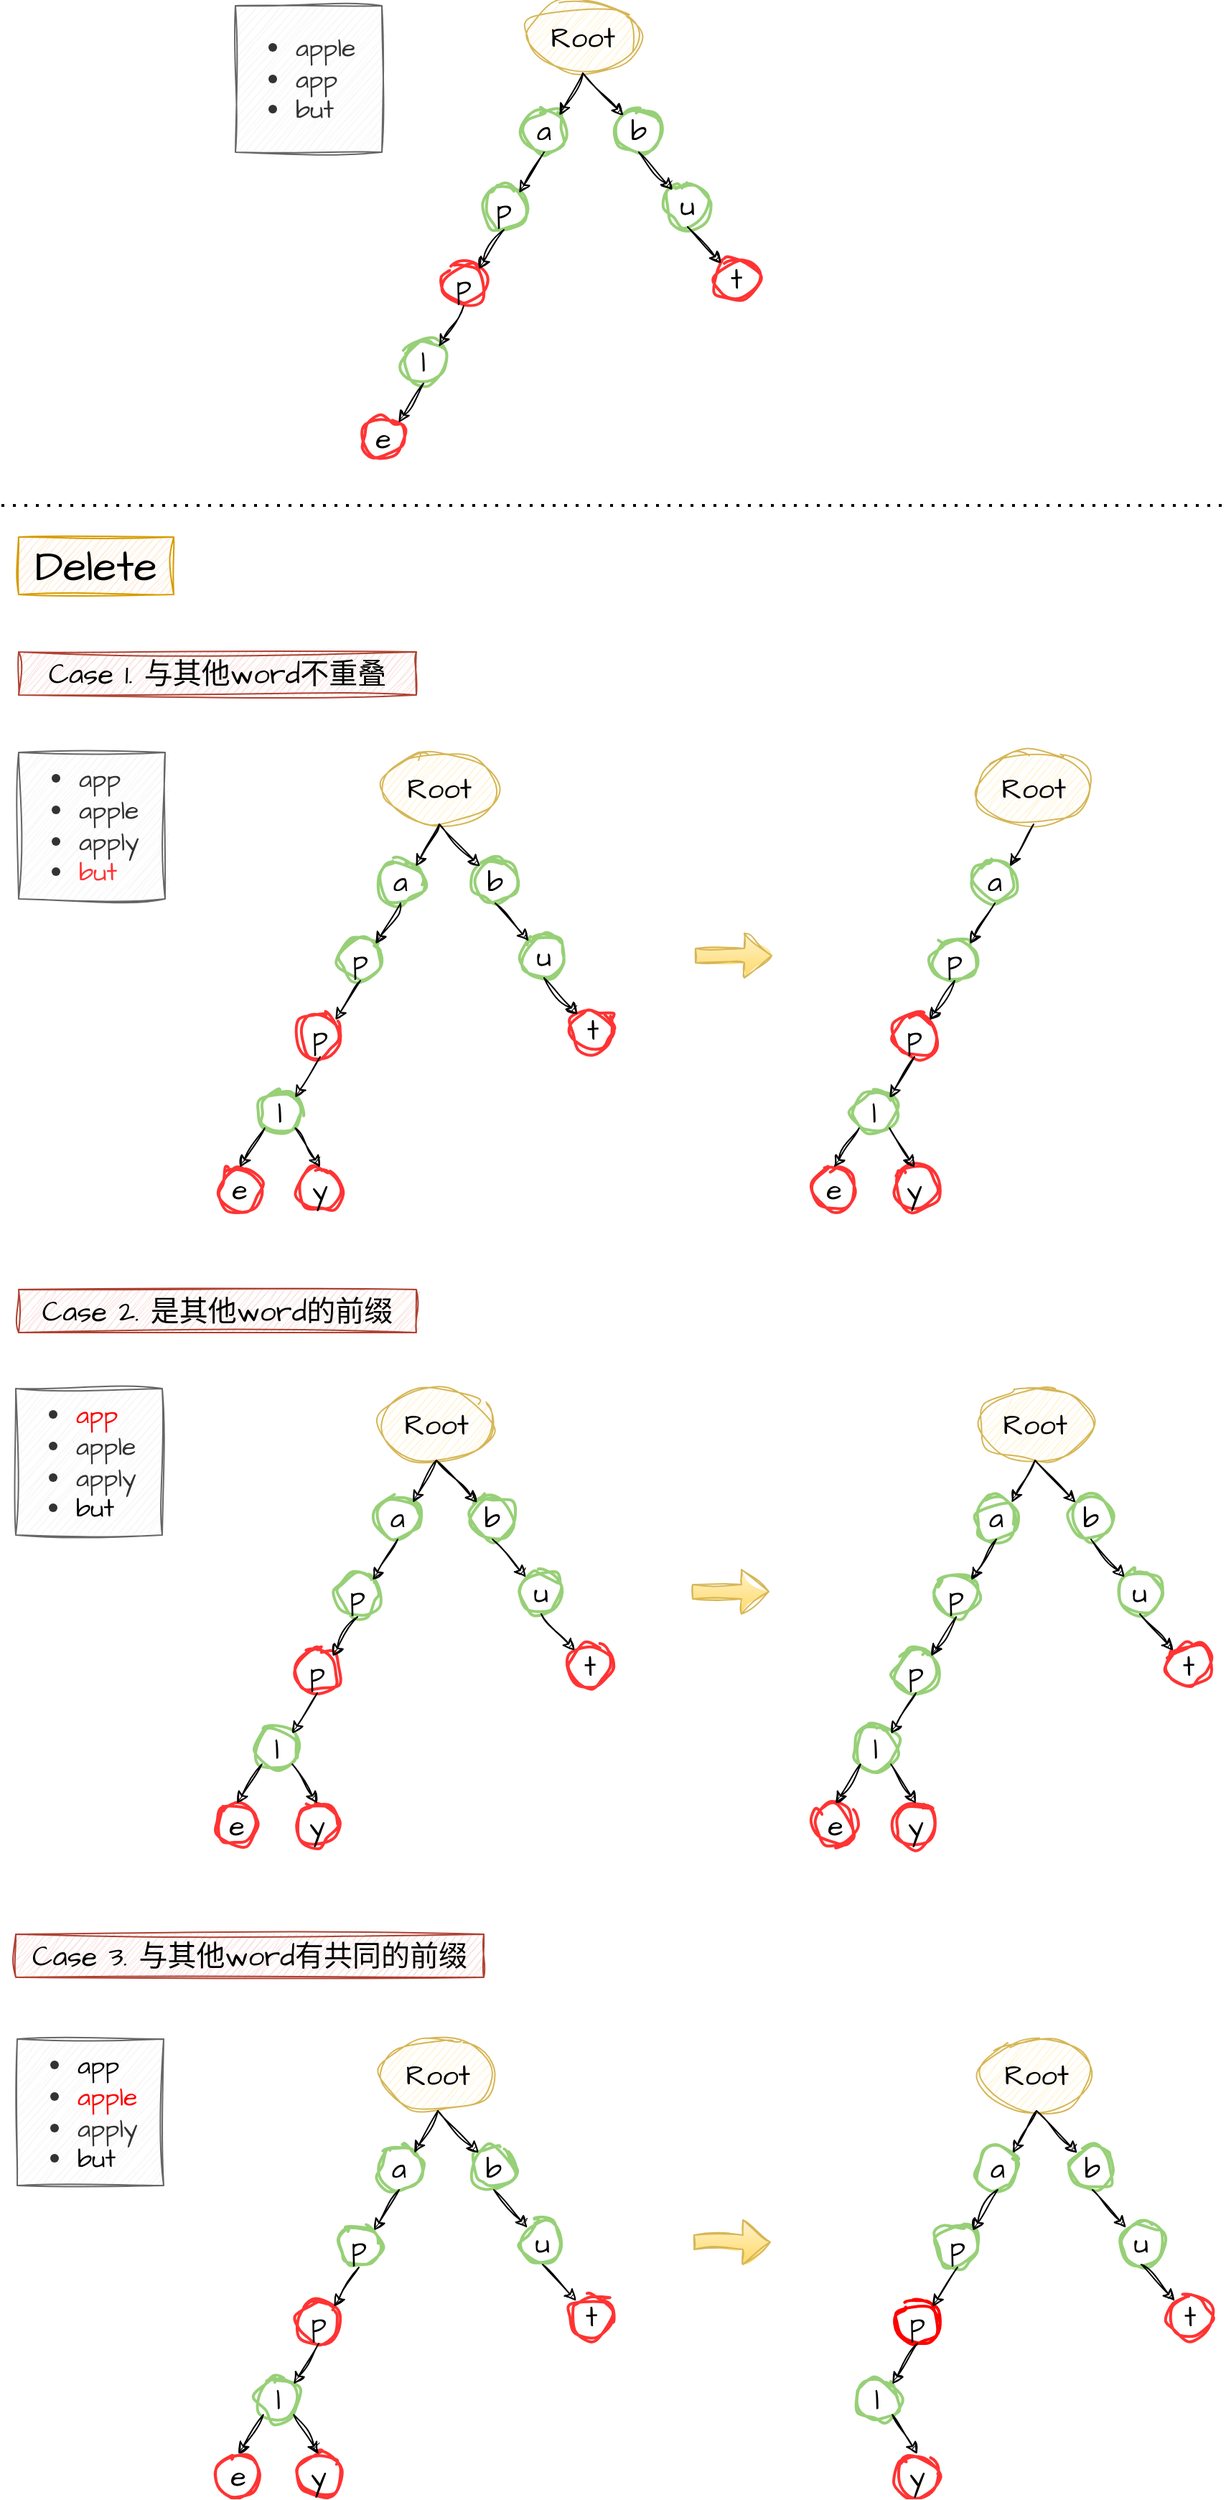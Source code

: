 <mxfile version="22.1.11" type="device">
  <diagram name="Page-1" id="V5N2SlOGHVLI3GCZStcv">
    <mxGraphModel dx="1506" dy="642" grid="0" gridSize="10" guides="1" tooltips="1" connect="1" arrows="1" fold="1" page="0" pageScale="1" pageWidth="850" pageHeight="1100" math="0" shadow="0">
      <root>
        <mxCell id="0" />
        <mxCell id="1" parent="0" />
        <mxCell id="fkDSugApjvzEpdaWXrS4-1" value="" style="endArrow=none;dashed=1;html=1;dashPattern=1 3;strokeWidth=2;rounded=0;" parent="1" edge="1">
          <mxGeometry width="50" height="50" relative="1" as="geometry">
            <mxPoint y="407" as="sourcePoint" />
            <mxPoint x="850" y="407" as="targetPoint" />
          </mxGeometry>
        </mxCell>
        <mxCell id="fkDSugApjvzEpdaWXrS4-2" value="Delete" style="text;html=1;align=center;verticalAlign=middle;whiteSpace=wrap;rounded=0;fontSize=30;fontFamily=Architects Daughter;fillColor=#ffe6cc;strokeColor=#d79b00;sketch=1;curveFitting=1;jiggle=2;" parent="1" vertex="1">
          <mxGeometry x="12" y="429" width="108" height="40" as="geometry" />
        </mxCell>
        <mxCell id="fkDSugApjvzEpdaWXrS4-3" value="Case 1. 与其他word不重叠" style="text;html=1;strokeColor=#ae4132;fillColor=#fad9d5;align=center;verticalAlign=middle;whiteSpace=wrap;rounded=0;fontSize=20;fontFamily=Architects Daughter;sketch=1;curveFitting=1;jiggle=2;shadow=0;" parent="1" vertex="1">
          <mxGeometry x="12" y="509" width="277" height="30" as="geometry" />
        </mxCell>
        <mxCell id="fkDSugApjvzEpdaWXrS4-22" value="" style="group" parent="1" vertex="1" connectable="0">
          <mxGeometry x="163" y="56" width="364" height="319" as="geometry" />
        </mxCell>
        <mxCell id="grxsFbbpWDnc_xKcmZjA-1" value="Root" style="ellipse;whiteSpace=wrap;html=1;hachureGap=4;fontFamily=Architects Daughter;fontSource=https%3A%2F%2Ffonts.googleapis.com%2Fcss%3Ffamily%3DArchitects%2BDaughter;fontSize=20;fillColor=#fff2cc;strokeColor=#d6b656;sketch=1;curveFitting=1;jiggle=2;" parent="fkDSugApjvzEpdaWXrS4-22" vertex="1">
          <mxGeometry x="202" width="80" height="50" as="geometry" />
        </mxCell>
        <mxCell id="grxsFbbpWDnc_xKcmZjA-3" value="a" style="ellipse;whiteSpace=wrap;html=1;aspect=fixed;hachureGap=4;fontFamily=Architects Daughter;fontSource=https%3A%2F%2Ffonts.googleapis.com%2Fcss%3Ffamily%3DArchitects%2BDaughter;fontSize=20;strokeColor=#97D077;strokeWidth=2;sketch=1;curveFitting=1;jiggle=2;" parent="fkDSugApjvzEpdaWXrS4-22" vertex="1">
          <mxGeometry x="200" y="75" width="30" height="30" as="geometry" />
        </mxCell>
        <mxCell id="grxsFbbpWDnc_xKcmZjA-8" style="rounded=0;hachureGap=4;orthogonalLoop=1;jettySize=auto;html=1;exitX=0.5;exitY=1;exitDx=0;exitDy=0;entryX=1;entryY=0;entryDx=0;entryDy=0;fontFamily=Architects Daughter;fontSource=https%3A%2F%2Ffonts.googleapis.com%2Fcss%3Ffamily%3DArchitects%2BDaughter;fontSize=16;sketch=1;curveFitting=1;jiggle=2;" parent="fkDSugApjvzEpdaWXrS4-22" source="grxsFbbpWDnc_xKcmZjA-1" target="grxsFbbpWDnc_xKcmZjA-3" edge="1">
          <mxGeometry relative="1" as="geometry" />
        </mxCell>
        <mxCell id="grxsFbbpWDnc_xKcmZjA-4" value="p" style="ellipse;whiteSpace=wrap;html=1;aspect=fixed;hachureGap=4;fontFamily=Architects Daughter;fontSource=https%3A%2F%2Ffonts.googleapis.com%2Fcss%3Ffamily%3DArchitects%2BDaughter;fontSize=20;strokeColor=#97D077;strokeWidth=2;sketch=1;curveFitting=1;jiggle=2;" parent="fkDSugApjvzEpdaWXrS4-22" vertex="1">
          <mxGeometry x="172" y="129" width="30" height="30" as="geometry" />
        </mxCell>
        <mxCell id="grxsFbbpWDnc_xKcmZjA-9" style="rounded=0;hachureGap=4;orthogonalLoop=1;jettySize=auto;html=1;exitX=0.5;exitY=1;exitDx=0;exitDy=0;entryX=1;entryY=0;entryDx=0;entryDy=0;fontFamily=Architects Daughter;fontSource=https%3A%2F%2Ffonts.googleapis.com%2Fcss%3Ffamily%3DArchitects%2BDaughter;fontSize=16;sketch=1;curveFitting=1;jiggle=2;" parent="fkDSugApjvzEpdaWXrS4-22" source="grxsFbbpWDnc_xKcmZjA-3" target="grxsFbbpWDnc_xKcmZjA-4" edge="1">
          <mxGeometry relative="1" as="geometry" />
        </mxCell>
        <mxCell id="grxsFbbpWDnc_xKcmZjA-5" value="p" style="ellipse;whiteSpace=wrap;html=1;aspect=fixed;hachureGap=4;fontFamily=Architects Daughter;fontSource=https%3A%2F%2Ffonts.googleapis.com%2Fcss%3Ffamily%3DArchitects%2BDaughter;fontSize=20;strokeColor=#FF3333;strokeWidth=2;sketch=1;curveFitting=1;jiggle=2;" parent="fkDSugApjvzEpdaWXrS4-22" vertex="1">
          <mxGeometry x="144" y="182" width="30" height="30" as="geometry" />
        </mxCell>
        <mxCell id="grxsFbbpWDnc_xKcmZjA-10" style="rounded=0;hachureGap=4;orthogonalLoop=1;jettySize=auto;html=1;exitX=0.5;exitY=1;exitDx=0;exitDy=0;entryX=1;entryY=0;entryDx=0;entryDy=0;fontFamily=Architects Daughter;fontSource=https%3A%2F%2Ffonts.googleapis.com%2Fcss%3Ffamily%3DArchitects%2BDaughter;fontSize=16;sketch=1;curveFitting=1;jiggle=2;" parent="fkDSugApjvzEpdaWXrS4-22" source="grxsFbbpWDnc_xKcmZjA-4" target="grxsFbbpWDnc_xKcmZjA-5" edge="1">
          <mxGeometry relative="1" as="geometry" />
        </mxCell>
        <mxCell id="grxsFbbpWDnc_xKcmZjA-6" value="l" style="ellipse;whiteSpace=wrap;html=1;aspect=fixed;hachureGap=4;fontFamily=Architects Daughter;fontSource=https%3A%2F%2Ffonts.googleapis.com%2Fcss%3Ffamily%3DArchitects%2BDaughter;fontSize=20;strokeColor=#97D077;strokeWidth=2;sketch=1;curveFitting=1;jiggle=2;" parent="fkDSugApjvzEpdaWXrS4-22" vertex="1">
          <mxGeometry x="116" y="236" width="30" height="30" as="geometry" />
        </mxCell>
        <mxCell id="grxsFbbpWDnc_xKcmZjA-7" value="e" style="ellipse;whiteSpace=wrap;html=1;aspect=fixed;hachureGap=4;fontFamily=Architects Daughter;fontSource=https%3A%2F%2Ffonts.googleapis.com%2Fcss%3Ffamily%3DArchitects%2BDaughter;fontSize=20;strokeColor=#FF3333;strokeWidth=2;sketch=1;curveFitting=1;jiggle=2;" parent="fkDSugApjvzEpdaWXrS4-22" vertex="1">
          <mxGeometry x="88" y="289" width="30" height="30" as="geometry" />
        </mxCell>
        <mxCell id="grxsFbbpWDnc_xKcmZjA-12" style="rounded=0;hachureGap=4;orthogonalLoop=1;jettySize=auto;html=1;exitX=0.5;exitY=1;exitDx=0;exitDy=0;entryX=1;entryY=0;entryDx=0;entryDy=0;fontFamily=Architects Daughter;fontSource=https%3A%2F%2Ffonts.googleapis.com%2Fcss%3Ffamily%3DArchitects%2BDaughter;fontSize=16;sketch=1;curveFitting=1;jiggle=2;" parent="fkDSugApjvzEpdaWXrS4-22" source="grxsFbbpWDnc_xKcmZjA-6" target="grxsFbbpWDnc_xKcmZjA-7" edge="1">
          <mxGeometry relative="1" as="geometry" />
        </mxCell>
        <mxCell id="grxsFbbpWDnc_xKcmZjA-11" style="rounded=0;hachureGap=4;orthogonalLoop=1;jettySize=auto;html=1;exitX=0.5;exitY=1;exitDx=0;exitDy=0;entryX=1;entryY=0;entryDx=0;entryDy=0;fontFamily=Architects Daughter;fontSource=https%3A%2F%2Ffonts.googleapis.com%2Fcss%3Ffamily%3DArchitects%2BDaughter;fontSize=16;sketch=1;curveFitting=1;jiggle=2;" parent="fkDSugApjvzEpdaWXrS4-22" source="grxsFbbpWDnc_xKcmZjA-5" target="grxsFbbpWDnc_xKcmZjA-6" edge="1">
          <mxGeometry relative="1" as="geometry" />
        </mxCell>
        <mxCell id="grxsFbbpWDnc_xKcmZjA-15" value="&lt;ul style=&quot;font-size: 18px;&quot;&gt;&lt;li style=&quot;font-size: 18px;&quot;&gt;&lt;font style=&quot;font-size: 18px;&quot;&gt;apple&lt;/font&gt;&lt;/li&gt;&lt;li style=&quot;font-size: 18px;&quot;&gt;app&lt;/li&gt;&lt;li style=&quot;font-size: 18px;&quot;&gt;but&lt;/li&gt;&lt;/ul&gt;" style="html=1;aspect=fixed;sketch=1;hachureGap=4;jiggle=2;curveFitting=1;fontFamily=Architects Daughter;fontSource=https%3A%2F%2Ffonts.googleapis.com%2Fcss%3Ffamily%3DArchitects%2BDaughter;fontSize=18;align=left;spacing=2;whiteSpace=wrap;verticalAlign=middle;horizontal=1;fillColor=#f5f5f5;strokeColor=#666666;fontColor=#333333;" parent="fkDSugApjvzEpdaWXrS4-22" vertex="1">
          <mxGeometry y="3" width="102" height="102" as="geometry" />
        </mxCell>
        <mxCell id="grxsFbbpWDnc_xKcmZjA-16" value="b" style="ellipse;whiteSpace=wrap;html=1;aspect=fixed;hachureGap=4;fontFamily=Architects Daughter;fontSource=https%3A%2F%2Ffonts.googleapis.com%2Fcss%3Ffamily%3DArchitects%2BDaughter;fontSize=20;strokeColor=#97D077;strokeWidth=2;sketch=1;curveFitting=1;jiggle=2;" parent="fkDSugApjvzEpdaWXrS4-22" vertex="1">
          <mxGeometry x="266" y="75" width="30" height="30" as="geometry" />
        </mxCell>
        <mxCell id="grxsFbbpWDnc_xKcmZjA-19" style="rounded=0;sketch=1;hachureGap=4;jiggle=2;curveFitting=1;orthogonalLoop=1;jettySize=auto;html=1;exitX=0.5;exitY=1;exitDx=0;exitDy=0;entryX=0;entryY=0;entryDx=0;entryDy=0;fontFamily=Architects Daughter;fontSource=https%3A%2F%2Ffonts.googleapis.com%2Fcss%3Ffamily%3DArchitects%2BDaughter;fontSize=16;" parent="fkDSugApjvzEpdaWXrS4-22" source="grxsFbbpWDnc_xKcmZjA-1" target="grxsFbbpWDnc_xKcmZjA-16" edge="1">
          <mxGeometry relative="1" as="geometry" />
        </mxCell>
        <mxCell id="grxsFbbpWDnc_xKcmZjA-17" value="u" style="ellipse;whiteSpace=wrap;html=1;aspect=fixed;hachureGap=4;fontFamily=Architects Daughter;fontSource=https%3A%2F%2Ffonts.googleapis.com%2Fcss%3Ffamily%3DArchitects%2BDaughter;fontSize=20;strokeColor=#97D077;strokeWidth=2;sketch=1;curveFitting=1;jiggle=2;" parent="fkDSugApjvzEpdaWXrS4-22" vertex="1">
          <mxGeometry x="300" y="127" width="30" height="30" as="geometry" />
        </mxCell>
        <mxCell id="grxsFbbpWDnc_xKcmZjA-20" style="rounded=0;sketch=1;hachureGap=4;jiggle=2;curveFitting=1;orthogonalLoop=1;jettySize=auto;html=1;exitX=0.5;exitY=1;exitDx=0;exitDy=0;entryX=0;entryY=0;entryDx=0;entryDy=0;fontFamily=Architects Daughter;fontSource=https%3A%2F%2Ffonts.googleapis.com%2Fcss%3Ffamily%3DArchitects%2BDaughter;fontSize=16;" parent="fkDSugApjvzEpdaWXrS4-22" source="grxsFbbpWDnc_xKcmZjA-16" target="grxsFbbpWDnc_xKcmZjA-17" edge="1">
          <mxGeometry relative="1" as="geometry" />
        </mxCell>
        <mxCell id="grxsFbbpWDnc_xKcmZjA-18" value="t" style="ellipse;whiteSpace=wrap;html=1;aspect=fixed;hachureGap=4;fontFamily=Architects Daughter;fontSource=https%3A%2F%2Ffonts.googleapis.com%2Fcss%3Ffamily%3DArchitects%2BDaughter;fontSize=20;strokeColor=#FF3333;strokeWidth=2;sketch=1;curveFitting=1;jiggle=2;" parent="fkDSugApjvzEpdaWXrS4-22" vertex="1">
          <mxGeometry x="334" y="178" width="30" height="30" as="geometry" />
        </mxCell>
        <mxCell id="grxsFbbpWDnc_xKcmZjA-21" style="rounded=0;sketch=1;hachureGap=4;jiggle=2;curveFitting=1;orthogonalLoop=1;jettySize=auto;html=1;exitX=0.5;exitY=1;exitDx=0;exitDy=0;entryX=0;entryY=0;entryDx=0;entryDy=0;fontFamily=Architects Daughter;fontSource=https%3A%2F%2Ffonts.googleapis.com%2Fcss%3Ffamily%3DArchitects%2BDaughter;fontSize=16;" parent="fkDSugApjvzEpdaWXrS4-22" source="grxsFbbpWDnc_xKcmZjA-17" target="grxsFbbpWDnc_xKcmZjA-18" edge="1">
          <mxGeometry relative="1" as="geometry" />
        </mxCell>
        <mxCell id="fkDSugApjvzEpdaWXrS4-45" value="Case 2. 是其他word的前缀" style="text;html=1;strokeColor=#ae4132;fillColor=#fad9d5;align=center;verticalAlign=middle;whiteSpace=wrap;rounded=0;fontSize=20;fontFamily=Architects Daughter;sketch=1;curveFitting=1;jiggle=2;shadow=0;" parent="1" vertex="1">
          <mxGeometry x="12" y="953" width="277" height="30" as="geometry" />
        </mxCell>
        <mxCell id="fkDSugApjvzEpdaWXrS4-46" value="" style="group" parent="1" vertex="1" connectable="0">
          <mxGeometry x="12" y="579" width="747" height="319" as="geometry" />
        </mxCell>
        <mxCell id="fkDSugApjvzEpdaWXrS4-6" value="Root" style="ellipse;whiteSpace=wrap;html=1;hachureGap=4;fontFamily=Architects Daughter;fontSource=https%3A%2F%2Ffonts.googleapis.com%2Fcss%3Ffamily%3DArchitects%2BDaughter;fontSize=20;fillColor=#fff2cc;strokeColor=#d6b656;sketch=1;curveFitting=1;jiggle=2;" parent="fkDSugApjvzEpdaWXrS4-46" vertex="1">
          <mxGeometry x="253" width="80" height="50" as="geometry" />
        </mxCell>
        <mxCell id="fkDSugApjvzEpdaWXrS4-8" value="a" style="ellipse;whiteSpace=wrap;html=1;aspect=fixed;hachureGap=4;fontFamily=Architects Daughter;fontSource=https%3A%2F%2Ffonts.googleapis.com%2Fcss%3Ffamily%3DArchitects%2BDaughter;fontSize=20;strokeColor=#97D077;strokeWidth=2;sketch=1;curveFitting=1;jiggle=2;" parent="fkDSugApjvzEpdaWXrS4-46" vertex="1">
          <mxGeometry x="251" y="75" width="30" height="30" as="geometry" />
        </mxCell>
        <mxCell id="fkDSugApjvzEpdaWXrS4-4" style="rounded=0;hachureGap=4;orthogonalLoop=1;jettySize=auto;html=1;exitX=0.5;exitY=1;exitDx=0;exitDy=0;entryX=1;entryY=0;entryDx=0;entryDy=0;fontFamily=Architects Daughter;fontSource=https%3A%2F%2Ffonts.googleapis.com%2Fcss%3Ffamily%3DArchitects%2BDaughter;fontSize=16;sketch=1;curveFitting=1;jiggle=2;" parent="fkDSugApjvzEpdaWXrS4-46" source="fkDSugApjvzEpdaWXrS4-6" target="fkDSugApjvzEpdaWXrS4-8" edge="1">
          <mxGeometry relative="1" as="geometry" />
        </mxCell>
        <mxCell id="fkDSugApjvzEpdaWXrS4-10" value="p" style="ellipse;whiteSpace=wrap;html=1;aspect=fixed;hachureGap=4;fontFamily=Architects Daughter;fontSource=https%3A%2F%2Ffonts.googleapis.com%2Fcss%3Ffamily%3DArchitects%2BDaughter;fontSize=20;strokeColor=#97D077;strokeWidth=2;sketch=1;curveFitting=1;jiggle=2;" parent="fkDSugApjvzEpdaWXrS4-46" vertex="1">
          <mxGeometry x="223" y="129" width="30" height="30" as="geometry" />
        </mxCell>
        <mxCell id="fkDSugApjvzEpdaWXrS4-7" style="rounded=0;hachureGap=4;orthogonalLoop=1;jettySize=auto;html=1;exitX=0.5;exitY=1;exitDx=0;exitDy=0;entryX=1;entryY=0;entryDx=0;entryDy=0;fontFamily=Architects Daughter;fontSource=https%3A%2F%2Ffonts.googleapis.com%2Fcss%3Ffamily%3DArchitects%2BDaughter;fontSize=16;sketch=1;curveFitting=1;jiggle=2;" parent="fkDSugApjvzEpdaWXrS4-46" source="fkDSugApjvzEpdaWXrS4-8" target="fkDSugApjvzEpdaWXrS4-10" edge="1">
          <mxGeometry relative="1" as="geometry" />
        </mxCell>
        <mxCell id="fkDSugApjvzEpdaWXrS4-11" value="p" style="ellipse;whiteSpace=wrap;html=1;aspect=fixed;hachureGap=4;fontFamily=Architects Daughter;fontSource=https%3A%2F%2Ffonts.googleapis.com%2Fcss%3Ffamily%3DArchitects%2BDaughter;fontSize=20;strokeColor=#FF3333;strokeWidth=2;sketch=1;curveFitting=1;jiggle=2;" parent="fkDSugApjvzEpdaWXrS4-46" vertex="1">
          <mxGeometry x="195" y="182" width="30" height="30" as="geometry" />
        </mxCell>
        <mxCell id="fkDSugApjvzEpdaWXrS4-9" style="rounded=0;hachureGap=4;orthogonalLoop=1;jettySize=auto;html=1;exitX=0.5;exitY=1;exitDx=0;exitDy=0;entryX=1;entryY=0;entryDx=0;entryDy=0;fontFamily=Architects Daughter;fontSource=https%3A%2F%2Ffonts.googleapis.com%2Fcss%3Ffamily%3DArchitects%2BDaughter;fontSize=16;sketch=1;curveFitting=1;jiggle=2;" parent="fkDSugApjvzEpdaWXrS4-46" source="fkDSugApjvzEpdaWXrS4-10" target="fkDSugApjvzEpdaWXrS4-11" edge="1">
          <mxGeometry relative="1" as="geometry" />
        </mxCell>
        <mxCell id="fkDSugApjvzEpdaWXrS4-13" value="l" style="ellipse;whiteSpace=wrap;html=1;aspect=fixed;hachureGap=4;fontFamily=Architects Daughter;fontSource=https%3A%2F%2Ffonts.googleapis.com%2Fcss%3Ffamily%3DArchitects%2BDaughter;fontSize=20;strokeColor=#97D077;strokeWidth=2;sketch=1;curveFitting=1;jiggle=2;" parent="fkDSugApjvzEpdaWXrS4-46" vertex="1">
          <mxGeometry x="167" y="236" width="30" height="30" as="geometry" />
        </mxCell>
        <mxCell id="fkDSugApjvzEpdaWXrS4-14" value="e" style="ellipse;whiteSpace=wrap;html=1;aspect=fixed;hachureGap=4;fontFamily=Architects Daughter;fontSource=https%3A%2F%2Ffonts.googleapis.com%2Fcss%3Ffamily%3DArchitects%2BDaughter;fontSize=20;strokeColor=#FF3333;strokeWidth=2;sketch=1;curveFitting=1;jiggle=2;" parent="fkDSugApjvzEpdaWXrS4-46" vertex="1">
          <mxGeometry x="139" y="289" width="30" height="30" as="geometry" />
        </mxCell>
        <mxCell id="fkDSugApjvzEpdaWXrS4-12" style="rounded=0;hachureGap=4;orthogonalLoop=1;jettySize=auto;html=1;exitX=0;exitY=1;exitDx=0;exitDy=0;entryX=0.5;entryY=0;entryDx=0;entryDy=0;fontFamily=Architects Daughter;fontSource=https%3A%2F%2Ffonts.googleapis.com%2Fcss%3Ffamily%3DArchitects%2BDaughter;fontSize=16;sketch=1;curveFitting=1;jiggle=2;" parent="fkDSugApjvzEpdaWXrS4-46" source="fkDSugApjvzEpdaWXrS4-13" target="fkDSugApjvzEpdaWXrS4-14" edge="1">
          <mxGeometry relative="1" as="geometry" />
        </mxCell>
        <mxCell id="fkDSugApjvzEpdaWXrS4-15" style="rounded=0;hachureGap=4;orthogonalLoop=1;jettySize=auto;html=1;exitX=0.5;exitY=1;exitDx=0;exitDy=0;entryX=1;entryY=0;entryDx=0;entryDy=0;fontFamily=Architects Daughter;fontSource=https%3A%2F%2Ffonts.googleapis.com%2Fcss%3Ffamily%3DArchitects%2BDaughter;fontSize=16;sketch=1;curveFitting=1;jiggle=2;" parent="fkDSugApjvzEpdaWXrS4-46" source="fkDSugApjvzEpdaWXrS4-11" target="fkDSugApjvzEpdaWXrS4-13" edge="1">
          <mxGeometry relative="1" as="geometry" />
        </mxCell>
        <mxCell id="fkDSugApjvzEpdaWXrS4-16" value="&lt;ul style=&quot;font-size: 18px;&quot;&gt;&lt;li style=&quot;font-size: 18px;&quot;&gt;&lt;font style=&quot;font-size: 18px;&quot;&gt;app&lt;/font&gt;&lt;/li&gt;&lt;li style=&quot;font-size: 18px;&quot;&gt;apple&lt;/li&gt;&lt;li style=&quot;font-size: 18px;&quot;&gt;apply&lt;/li&gt;&lt;li style=&quot;font-size: 18px;&quot;&gt;&lt;font color=&quot;#ff3333&quot;&gt;but&lt;/font&gt;&lt;/li&gt;&lt;/ul&gt;" style="html=1;aspect=fixed;sketch=1;hachureGap=4;jiggle=2;curveFitting=1;fontFamily=Architects Daughter;fontSource=https%3A%2F%2Ffonts.googleapis.com%2Fcss%3Ffamily%3DArchitects%2BDaughter;fontSize=18;align=left;spacing=2;whiteSpace=wrap;verticalAlign=middle;horizontal=1;fillColor=#f5f5f5;strokeColor=#666666;fontColor=#333333;" parent="fkDSugApjvzEpdaWXrS4-46" vertex="1">
          <mxGeometry width="102" height="102" as="geometry" />
        </mxCell>
        <mxCell id="fkDSugApjvzEpdaWXrS4-18" value="b" style="ellipse;whiteSpace=wrap;html=1;aspect=fixed;hachureGap=4;fontFamily=Architects Daughter;fontSource=https%3A%2F%2Ffonts.googleapis.com%2Fcss%3Ffamily%3DArchitects%2BDaughter;fontSize=20;strokeColor=#97D077;strokeWidth=2;sketch=1;curveFitting=1;jiggle=2;" parent="fkDSugApjvzEpdaWXrS4-46" vertex="1">
          <mxGeometry x="317" y="75" width="30" height="30" as="geometry" />
        </mxCell>
        <mxCell id="fkDSugApjvzEpdaWXrS4-5" style="rounded=0;sketch=1;hachureGap=4;jiggle=2;curveFitting=1;orthogonalLoop=1;jettySize=auto;html=1;exitX=0.5;exitY=1;exitDx=0;exitDy=0;entryX=0;entryY=0;entryDx=0;entryDy=0;fontFamily=Architects Daughter;fontSource=https%3A%2F%2Ffonts.googleapis.com%2Fcss%3Ffamily%3DArchitects%2BDaughter;fontSize=16;" parent="fkDSugApjvzEpdaWXrS4-46" source="fkDSugApjvzEpdaWXrS4-6" target="fkDSugApjvzEpdaWXrS4-18" edge="1">
          <mxGeometry relative="1" as="geometry" />
        </mxCell>
        <mxCell id="fkDSugApjvzEpdaWXrS4-20" value="u" style="ellipse;whiteSpace=wrap;html=1;aspect=fixed;hachureGap=4;fontFamily=Architects Daughter;fontSource=https%3A%2F%2Ffonts.googleapis.com%2Fcss%3Ffamily%3DArchitects%2BDaughter;fontSize=20;strokeColor=#97D077;strokeWidth=2;sketch=1;curveFitting=1;jiggle=2;" parent="fkDSugApjvzEpdaWXrS4-46" vertex="1">
          <mxGeometry x="351" y="127" width="30" height="30" as="geometry" />
        </mxCell>
        <mxCell id="fkDSugApjvzEpdaWXrS4-17" style="rounded=0;sketch=1;hachureGap=4;jiggle=2;curveFitting=1;orthogonalLoop=1;jettySize=auto;html=1;exitX=0.5;exitY=1;exitDx=0;exitDy=0;entryX=0;entryY=0;entryDx=0;entryDy=0;fontFamily=Architects Daughter;fontSource=https%3A%2F%2Ffonts.googleapis.com%2Fcss%3Ffamily%3DArchitects%2BDaughter;fontSize=16;" parent="fkDSugApjvzEpdaWXrS4-46" source="fkDSugApjvzEpdaWXrS4-18" target="fkDSugApjvzEpdaWXrS4-20" edge="1">
          <mxGeometry relative="1" as="geometry" />
        </mxCell>
        <mxCell id="fkDSugApjvzEpdaWXrS4-21" value="t" style="ellipse;whiteSpace=wrap;html=1;aspect=fixed;hachureGap=4;fontFamily=Architects Daughter;fontSource=https%3A%2F%2Ffonts.googleapis.com%2Fcss%3Ffamily%3DArchitects%2BDaughter;fontSize=20;strokeColor=#FF3333;strokeWidth=2;sketch=1;curveFitting=1;jiggle=2;" parent="fkDSugApjvzEpdaWXrS4-46" vertex="1">
          <mxGeometry x="385" y="178" width="30" height="30" as="geometry" />
        </mxCell>
        <mxCell id="fkDSugApjvzEpdaWXrS4-19" style="rounded=0;sketch=1;hachureGap=4;jiggle=2;curveFitting=1;orthogonalLoop=1;jettySize=auto;html=1;exitX=0.5;exitY=1;exitDx=0;exitDy=0;entryX=0;entryY=0;entryDx=0;entryDy=0;fontFamily=Architects Daughter;fontSource=https%3A%2F%2Ffonts.googleapis.com%2Fcss%3Ffamily%3DArchitects%2BDaughter;fontSize=16;" parent="fkDSugApjvzEpdaWXrS4-46" source="fkDSugApjvzEpdaWXrS4-20" target="fkDSugApjvzEpdaWXrS4-21" edge="1">
          <mxGeometry relative="1" as="geometry" />
        </mxCell>
        <mxCell id="fkDSugApjvzEpdaWXrS4-23" value="y" style="ellipse;whiteSpace=wrap;html=1;aspect=fixed;hachureGap=4;fontFamily=Architects Daughter;fontSource=https%3A%2F%2Ffonts.googleapis.com%2Fcss%3Ffamily%3DArchitects%2BDaughter;fontSize=20;strokeColor=#FF3333;strokeWidth=2;sketch=1;curveFitting=1;jiggle=2;" parent="fkDSugApjvzEpdaWXrS4-46" vertex="1">
          <mxGeometry x="195" y="289" width="30" height="30" as="geometry" />
        </mxCell>
        <mxCell id="fkDSugApjvzEpdaWXrS4-25" value="" style="shape=flexArrow;endArrow=classic;html=1;rounded=0;sketch=1;hachureGap=4;jiggle=2;curveFitting=1;fontFamily=Architects Daughter;fontSource=https%3A%2F%2Ffonts.googleapis.com%2Fcss%3Ffamily%3DArchitects%2BDaughter;fontSize=16;fillColor=#fff2cc;strokeColor=#d6b656;gradientColor=#ffd966;" parent="fkDSugApjvzEpdaWXrS4-46" edge="1">
          <mxGeometry width="50" height="50" relative="1" as="geometry">
            <mxPoint x="471" y="141.47" as="sourcePoint" />
            <mxPoint x="525" y="141.47" as="targetPoint" />
          </mxGeometry>
        </mxCell>
        <mxCell id="fkDSugApjvzEpdaWXrS4-28" value="Root" style="ellipse;whiteSpace=wrap;html=1;hachureGap=4;fontFamily=Architects Daughter;fontSource=https%3A%2F%2Ffonts.googleapis.com%2Fcss%3Ffamily%3DArchitects%2BDaughter;fontSize=20;fillColor=#fff2cc;strokeColor=#d6b656;sketch=1;curveFitting=1;jiggle=2;" parent="fkDSugApjvzEpdaWXrS4-46" vertex="1">
          <mxGeometry x="667" width="80" height="50" as="geometry" />
        </mxCell>
        <mxCell id="fkDSugApjvzEpdaWXrS4-24" style="rounded=0;sketch=1;hachureGap=4;jiggle=2;curveFitting=1;orthogonalLoop=1;jettySize=auto;html=1;exitX=1;exitY=1;exitDx=0;exitDy=0;entryX=0.5;entryY=0;entryDx=0;entryDy=0;fontFamily=Architects Daughter;fontSource=https%3A%2F%2Ffonts.googleapis.com%2Fcss%3Ffamily%3DArchitects%2BDaughter;fontSize=16;" parent="fkDSugApjvzEpdaWXrS4-46" source="fkDSugApjvzEpdaWXrS4-13" target="fkDSugApjvzEpdaWXrS4-23" edge="1">
          <mxGeometry relative="1" as="geometry" />
        </mxCell>
        <mxCell id="fkDSugApjvzEpdaWXrS4-30" value="a" style="ellipse;whiteSpace=wrap;html=1;aspect=fixed;hachureGap=4;fontFamily=Architects Daughter;fontSource=https%3A%2F%2Ffonts.googleapis.com%2Fcss%3Ffamily%3DArchitects%2BDaughter;fontSize=20;strokeColor=#97D077;strokeWidth=2;sketch=1;curveFitting=1;jiggle=2;" parent="fkDSugApjvzEpdaWXrS4-46" vertex="1">
          <mxGeometry x="665" y="75" width="30" height="30" as="geometry" />
        </mxCell>
        <mxCell id="fkDSugApjvzEpdaWXrS4-26" style="rounded=0;hachureGap=4;orthogonalLoop=1;jettySize=auto;html=1;exitX=0.5;exitY=1;exitDx=0;exitDy=0;entryX=1;entryY=0;entryDx=0;entryDy=0;fontFamily=Architects Daughter;fontSource=https%3A%2F%2Ffonts.googleapis.com%2Fcss%3Ffamily%3DArchitects%2BDaughter;fontSize=16;sketch=1;curveFitting=1;jiggle=2;" parent="fkDSugApjvzEpdaWXrS4-46" source="fkDSugApjvzEpdaWXrS4-28" target="fkDSugApjvzEpdaWXrS4-30" edge="1">
          <mxGeometry relative="1" as="geometry" />
        </mxCell>
        <mxCell id="fkDSugApjvzEpdaWXrS4-32" value="p" style="ellipse;whiteSpace=wrap;html=1;aspect=fixed;hachureGap=4;fontFamily=Architects Daughter;fontSource=https%3A%2F%2Ffonts.googleapis.com%2Fcss%3Ffamily%3DArchitects%2BDaughter;fontSize=20;strokeColor=#97D077;strokeWidth=2;sketch=1;curveFitting=1;jiggle=2;" parent="fkDSugApjvzEpdaWXrS4-46" vertex="1">
          <mxGeometry x="637" y="129" width="30" height="30" as="geometry" />
        </mxCell>
        <mxCell id="fkDSugApjvzEpdaWXrS4-29" style="rounded=0;hachureGap=4;orthogonalLoop=1;jettySize=auto;html=1;exitX=0.5;exitY=1;exitDx=0;exitDy=0;entryX=1;entryY=0;entryDx=0;entryDy=0;fontFamily=Architects Daughter;fontSource=https%3A%2F%2Ffonts.googleapis.com%2Fcss%3Ffamily%3DArchitects%2BDaughter;fontSize=16;sketch=1;curveFitting=1;jiggle=2;" parent="fkDSugApjvzEpdaWXrS4-46" source="fkDSugApjvzEpdaWXrS4-30" target="fkDSugApjvzEpdaWXrS4-32" edge="1">
          <mxGeometry relative="1" as="geometry" />
        </mxCell>
        <mxCell id="fkDSugApjvzEpdaWXrS4-33" value="p" style="ellipse;whiteSpace=wrap;html=1;aspect=fixed;hachureGap=4;fontFamily=Architects Daughter;fontSource=https%3A%2F%2Ffonts.googleapis.com%2Fcss%3Ffamily%3DArchitects%2BDaughter;fontSize=20;strokeColor=#FF3333;strokeWidth=2;sketch=1;curveFitting=1;jiggle=2;" parent="fkDSugApjvzEpdaWXrS4-46" vertex="1">
          <mxGeometry x="609" y="182" width="30" height="30" as="geometry" />
        </mxCell>
        <mxCell id="fkDSugApjvzEpdaWXrS4-36" value="l" style="ellipse;whiteSpace=wrap;html=1;aspect=fixed;hachureGap=4;fontFamily=Architects Daughter;fontSource=https%3A%2F%2Ffonts.googleapis.com%2Fcss%3Ffamily%3DArchitects%2BDaughter;fontSize=20;strokeColor=#97D077;strokeWidth=2;sketch=1;curveFitting=1;jiggle=2;" parent="fkDSugApjvzEpdaWXrS4-46" vertex="1">
          <mxGeometry x="581" y="236" width="30" height="30" as="geometry" />
        </mxCell>
        <mxCell id="fkDSugApjvzEpdaWXrS4-31" style="rounded=0;hachureGap=4;orthogonalLoop=1;jettySize=auto;html=1;exitX=0.5;exitY=1;exitDx=0;exitDy=0;entryX=1;entryY=0;entryDx=0;entryDy=0;fontFamily=Architects Daughter;fontSource=https%3A%2F%2Ffonts.googleapis.com%2Fcss%3Ffamily%3DArchitects%2BDaughter;fontSize=16;sketch=1;curveFitting=1;jiggle=2;" parent="fkDSugApjvzEpdaWXrS4-46" source="fkDSugApjvzEpdaWXrS4-32" target="fkDSugApjvzEpdaWXrS4-33" edge="1">
          <mxGeometry relative="1" as="geometry" />
        </mxCell>
        <mxCell id="fkDSugApjvzEpdaWXrS4-37" value="e" style="ellipse;whiteSpace=wrap;html=1;aspect=fixed;hachureGap=4;fontFamily=Architects Daughter;fontSource=https%3A%2F%2Ffonts.googleapis.com%2Fcss%3Ffamily%3DArchitects%2BDaughter;fontSize=20;strokeColor=#FF3333;strokeWidth=2;sketch=1;curveFitting=1;jiggle=2;" parent="fkDSugApjvzEpdaWXrS4-46" vertex="1">
          <mxGeometry x="553" y="289" width="30" height="30" as="geometry" />
        </mxCell>
        <mxCell id="fkDSugApjvzEpdaWXrS4-34" style="rounded=0;hachureGap=4;orthogonalLoop=1;jettySize=auto;html=1;exitX=0;exitY=1;exitDx=0;exitDy=0;entryX=0.5;entryY=0;entryDx=0;entryDy=0;fontFamily=Architects Daughter;fontSource=https%3A%2F%2Ffonts.googleapis.com%2Fcss%3Ffamily%3DArchitects%2BDaughter;fontSize=16;sketch=1;curveFitting=1;jiggle=2;" parent="fkDSugApjvzEpdaWXrS4-46" source="fkDSugApjvzEpdaWXrS4-36" target="fkDSugApjvzEpdaWXrS4-37" edge="1">
          <mxGeometry relative="1" as="geometry" />
        </mxCell>
        <mxCell id="fkDSugApjvzEpdaWXrS4-38" style="rounded=0;hachureGap=4;orthogonalLoop=1;jettySize=auto;html=1;exitX=0.5;exitY=1;exitDx=0;exitDy=0;entryX=1;entryY=0;entryDx=0;entryDy=0;fontFamily=Architects Daughter;fontSource=https%3A%2F%2Ffonts.googleapis.com%2Fcss%3Ffamily%3DArchitects%2BDaughter;fontSize=16;sketch=1;curveFitting=1;jiggle=2;" parent="fkDSugApjvzEpdaWXrS4-46" source="fkDSugApjvzEpdaWXrS4-33" target="fkDSugApjvzEpdaWXrS4-36" edge="1">
          <mxGeometry relative="1" as="geometry" />
        </mxCell>
        <mxCell id="fkDSugApjvzEpdaWXrS4-44" value="y" style="ellipse;whiteSpace=wrap;html=1;aspect=fixed;hachureGap=4;fontFamily=Architects Daughter;fontSource=https%3A%2F%2Ffonts.googleapis.com%2Fcss%3Ffamily%3DArchitects%2BDaughter;fontSize=20;strokeColor=#FF3333;strokeWidth=2;sketch=1;curveFitting=1;jiggle=2;" parent="fkDSugApjvzEpdaWXrS4-46" vertex="1">
          <mxGeometry x="609" y="289" width="30" height="30" as="geometry" />
        </mxCell>
        <mxCell id="fkDSugApjvzEpdaWXrS4-35" style="rounded=0;sketch=1;hachureGap=4;jiggle=2;curveFitting=1;orthogonalLoop=1;jettySize=auto;html=1;exitX=1;exitY=1;exitDx=0;exitDy=0;entryX=0.5;entryY=0;entryDx=0;entryDy=0;fontFamily=Architects Daughter;fontSource=https%3A%2F%2Ffonts.googleapis.com%2Fcss%3Ffamily%3DArchitects%2BDaughter;fontSize=16;" parent="fkDSugApjvzEpdaWXrS4-46" source="fkDSugApjvzEpdaWXrS4-36" target="fkDSugApjvzEpdaWXrS4-44" edge="1">
          <mxGeometry relative="1" as="geometry" />
        </mxCell>
        <mxCell id="fkDSugApjvzEpdaWXrS4-101" value="" style="group" parent="1" vertex="1" connectable="0">
          <mxGeometry x="10" y="1022" width="832" height="319" as="geometry" />
        </mxCell>
        <mxCell id="fkDSugApjvzEpdaWXrS4-48" value="Root" style="ellipse;whiteSpace=wrap;html=1;hachureGap=4;fontFamily=Architects Daughter;fontSource=https%3A%2F%2Ffonts.googleapis.com%2Fcss%3Ffamily%3DArchitects%2BDaughter;fontSize=20;fillColor=#fff2cc;strokeColor=#d6b656;sketch=1;curveFitting=1;jiggle=2;" parent="fkDSugApjvzEpdaWXrS4-101" vertex="1">
          <mxGeometry x="253" width="80" height="50" as="geometry" />
        </mxCell>
        <mxCell id="fkDSugApjvzEpdaWXrS4-49" value="a" style="ellipse;whiteSpace=wrap;html=1;aspect=fixed;hachureGap=4;fontFamily=Architects Daughter;fontSource=https%3A%2F%2Ffonts.googleapis.com%2Fcss%3Ffamily%3DArchitects%2BDaughter;fontSize=20;strokeColor=#97D077;strokeWidth=2;sketch=1;curveFitting=1;jiggle=2;" parent="fkDSugApjvzEpdaWXrS4-101" vertex="1">
          <mxGeometry x="251" y="75" width="30" height="30" as="geometry" />
        </mxCell>
        <mxCell id="fkDSugApjvzEpdaWXrS4-50" style="rounded=0;hachureGap=4;orthogonalLoop=1;jettySize=auto;html=1;exitX=0.5;exitY=1;exitDx=0;exitDy=0;entryX=1;entryY=0;entryDx=0;entryDy=0;fontFamily=Architects Daughter;fontSource=https%3A%2F%2Ffonts.googleapis.com%2Fcss%3Ffamily%3DArchitects%2BDaughter;fontSize=16;sketch=1;curveFitting=1;jiggle=2;" parent="fkDSugApjvzEpdaWXrS4-101" source="fkDSugApjvzEpdaWXrS4-48" target="fkDSugApjvzEpdaWXrS4-49" edge="1">
          <mxGeometry relative="1" as="geometry" />
        </mxCell>
        <mxCell id="fkDSugApjvzEpdaWXrS4-51" value="p" style="ellipse;whiteSpace=wrap;html=1;aspect=fixed;hachureGap=4;fontFamily=Architects Daughter;fontSource=https%3A%2F%2Ffonts.googleapis.com%2Fcss%3Ffamily%3DArchitects%2BDaughter;fontSize=20;strokeColor=#97D077;strokeWidth=2;sketch=1;curveFitting=1;jiggle=2;" parent="fkDSugApjvzEpdaWXrS4-101" vertex="1">
          <mxGeometry x="223" y="129" width="30" height="30" as="geometry" />
        </mxCell>
        <mxCell id="fkDSugApjvzEpdaWXrS4-52" style="rounded=0;hachureGap=4;orthogonalLoop=1;jettySize=auto;html=1;exitX=0.5;exitY=1;exitDx=0;exitDy=0;entryX=1;entryY=0;entryDx=0;entryDy=0;fontFamily=Architects Daughter;fontSource=https%3A%2F%2Ffonts.googleapis.com%2Fcss%3Ffamily%3DArchitects%2BDaughter;fontSize=16;sketch=1;curveFitting=1;jiggle=2;" parent="fkDSugApjvzEpdaWXrS4-101" source="fkDSugApjvzEpdaWXrS4-49" target="fkDSugApjvzEpdaWXrS4-51" edge="1">
          <mxGeometry relative="1" as="geometry" />
        </mxCell>
        <mxCell id="fkDSugApjvzEpdaWXrS4-53" value="p" style="ellipse;whiteSpace=wrap;html=1;aspect=fixed;hachureGap=4;fontFamily=Architects Daughter;fontSource=https%3A%2F%2Ffonts.googleapis.com%2Fcss%3Ffamily%3DArchitects%2BDaughter;fontSize=20;strokeColor=#FF3333;strokeWidth=2;sketch=1;curveFitting=1;jiggle=2;" parent="fkDSugApjvzEpdaWXrS4-101" vertex="1">
          <mxGeometry x="195" y="182" width="30" height="30" as="geometry" />
        </mxCell>
        <mxCell id="fkDSugApjvzEpdaWXrS4-54" style="rounded=0;hachureGap=4;orthogonalLoop=1;jettySize=auto;html=1;exitX=0.5;exitY=1;exitDx=0;exitDy=0;entryX=1;entryY=0;entryDx=0;entryDy=0;fontFamily=Architects Daughter;fontSource=https%3A%2F%2Ffonts.googleapis.com%2Fcss%3Ffamily%3DArchitects%2BDaughter;fontSize=16;sketch=1;curveFitting=1;jiggle=2;" parent="fkDSugApjvzEpdaWXrS4-101" source="fkDSugApjvzEpdaWXrS4-51" target="fkDSugApjvzEpdaWXrS4-53" edge="1">
          <mxGeometry relative="1" as="geometry" />
        </mxCell>
        <mxCell id="fkDSugApjvzEpdaWXrS4-55" value="l" style="ellipse;whiteSpace=wrap;html=1;aspect=fixed;hachureGap=4;fontFamily=Architects Daughter;fontSource=https%3A%2F%2Ffonts.googleapis.com%2Fcss%3Ffamily%3DArchitects%2BDaughter;fontSize=20;strokeColor=#97D077;strokeWidth=2;sketch=1;curveFitting=1;jiggle=2;" parent="fkDSugApjvzEpdaWXrS4-101" vertex="1">
          <mxGeometry x="167" y="236" width="30" height="30" as="geometry" />
        </mxCell>
        <mxCell id="fkDSugApjvzEpdaWXrS4-56" value="e" style="ellipse;whiteSpace=wrap;html=1;aspect=fixed;hachureGap=4;fontFamily=Architects Daughter;fontSource=https%3A%2F%2Ffonts.googleapis.com%2Fcss%3Ffamily%3DArchitects%2BDaughter;fontSize=20;strokeColor=#FF3333;strokeWidth=2;sketch=1;curveFitting=1;jiggle=2;" parent="fkDSugApjvzEpdaWXrS4-101" vertex="1">
          <mxGeometry x="139" y="289" width="30" height="30" as="geometry" />
        </mxCell>
        <mxCell id="fkDSugApjvzEpdaWXrS4-57" style="rounded=0;hachureGap=4;orthogonalLoop=1;jettySize=auto;html=1;exitX=0;exitY=1;exitDx=0;exitDy=0;entryX=0.5;entryY=0;entryDx=0;entryDy=0;fontFamily=Architects Daughter;fontSource=https%3A%2F%2Ffonts.googleapis.com%2Fcss%3Ffamily%3DArchitects%2BDaughter;fontSize=16;sketch=1;curveFitting=1;jiggle=2;" parent="fkDSugApjvzEpdaWXrS4-101" source="fkDSugApjvzEpdaWXrS4-55" target="fkDSugApjvzEpdaWXrS4-56" edge="1">
          <mxGeometry relative="1" as="geometry" />
        </mxCell>
        <mxCell id="fkDSugApjvzEpdaWXrS4-58" style="rounded=0;hachureGap=4;orthogonalLoop=1;jettySize=auto;html=1;exitX=0.5;exitY=1;exitDx=0;exitDy=0;entryX=1;entryY=0;entryDx=0;entryDy=0;fontFamily=Architects Daughter;fontSource=https%3A%2F%2Ffonts.googleapis.com%2Fcss%3Ffamily%3DArchitects%2BDaughter;fontSize=16;sketch=1;curveFitting=1;jiggle=2;" parent="fkDSugApjvzEpdaWXrS4-101" source="fkDSugApjvzEpdaWXrS4-53" target="fkDSugApjvzEpdaWXrS4-55" edge="1">
          <mxGeometry relative="1" as="geometry" />
        </mxCell>
        <mxCell id="fkDSugApjvzEpdaWXrS4-59" value="&lt;ul style=&quot;font-size: 18px;&quot;&gt;&lt;li style=&quot;font-size: 18px;&quot;&gt;&lt;font color=&quot;#ff0000&quot; style=&quot;font-size: 18px;&quot;&gt;app&lt;/font&gt;&lt;/li&gt;&lt;li style=&quot;font-size: 18px;&quot;&gt;apple&lt;/li&gt;&lt;li style=&quot;font-size: 18px;&quot;&gt;apply&lt;/li&gt;&lt;li style=&quot;font-size: 18px;&quot;&gt;&lt;font color=&quot;#000000&quot;&gt;but&lt;/font&gt;&lt;/li&gt;&lt;/ul&gt;" style="html=1;aspect=fixed;sketch=1;hachureGap=4;jiggle=2;curveFitting=1;fontFamily=Architects Daughter;fontSource=https%3A%2F%2Ffonts.googleapis.com%2Fcss%3Ffamily%3DArchitects%2BDaughter;fontSize=18;align=left;spacing=2;whiteSpace=wrap;verticalAlign=middle;horizontal=1;fillColor=#f5f5f5;strokeColor=#666666;fontColor=#333333;" parent="fkDSugApjvzEpdaWXrS4-101" vertex="1">
          <mxGeometry width="102" height="102" as="geometry" />
        </mxCell>
        <mxCell id="fkDSugApjvzEpdaWXrS4-60" value="b" style="ellipse;whiteSpace=wrap;html=1;aspect=fixed;hachureGap=4;fontFamily=Architects Daughter;fontSource=https%3A%2F%2Ffonts.googleapis.com%2Fcss%3Ffamily%3DArchitects%2BDaughter;fontSize=20;strokeColor=#97D077;strokeWidth=2;sketch=1;curveFitting=1;jiggle=2;" parent="fkDSugApjvzEpdaWXrS4-101" vertex="1">
          <mxGeometry x="317" y="75" width="30" height="30" as="geometry" />
        </mxCell>
        <mxCell id="fkDSugApjvzEpdaWXrS4-61" style="rounded=0;sketch=1;hachureGap=4;jiggle=2;curveFitting=1;orthogonalLoop=1;jettySize=auto;html=1;exitX=0.5;exitY=1;exitDx=0;exitDy=0;entryX=0;entryY=0;entryDx=0;entryDy=0;fontFamily=Architects Daughter;fontSource=https%3A%2F%2Ffonts.googleapis.com%2Fcss%3Ffamily%3DArchitects%2BDaughter;fontSize=16;" parent="fkDSugApjvzEpdaWXrS4-101" source="fkDSugApjvzEpdaWXrS4-48" target="fkDSugApjvzEpdaWXrS4-60" edge="1">
          <mxGeometry relative="1" as="geometry" />
        </mxCell>
        <mxCell id="fkDSugApjvzEpdaWXrS4-62" value="u" style="ellipse;whiteSpace=wrap;html=1;aspect=fixed;hachureGap=4;fontFamily=Architects Daughter;fontSource=https%3A%2F%2Ffonts.googleapis.com%2Fcss%3Ffamily%3DArchitects%2BDaughter;fontSize=20;strokeColor=#97D077;strokeWidth=2;sketch=1;curveFitting=1;jiggle=2;" parent="fkDSugApjvzEpdaWXrS4-101" vertex="1">
          <mxGeometry x="351" y="127" width="30" height="30" as="geometry" />
        </mxCell>
        <mxCell id="fkDSugApjvzEpdaWXrS4-63" style="rounded=0;sketch=1;hachureGap=4;jiggle=2;curveFitting=1;orthogonalLoop=1;jettySize=auto;html=1;exitX=0.5;exitY=1;exitDx=0;exitDy=0;entryX=0;entryY=0;entryDx=0;entryDy=0;fontFamily=Architects Daughter;fontSource=https%3A%2F%2Ffonts.googleapis.com%2Fcss%3Ffamily%3DArchitects%2BDaughter;fontSize=16;" parent="fkDSugApjvzEpdaWXrS4-101" source="fkDSugApjvzEpdaWXrS4-60" target="fkDSugApjvzEpdaWXrS4-62" edge="1">
          <mxGeometry relative="1" as="geometry" />
        </mxCell>
        <mxCell id="fkDSugApjvzEpdaWXrS4-64" value="t" style="ellipse;whiteSpace=wrap;html=1;aspect=fixed;hachureGap=4;fontFamily=Architects Daughter;fontSource=https%3A%2F%2Ffonts.googleapis.com%2Fcss%3Ffamily%3DArchitects%2BDaughter;fontSize=20;strokeColor=#FF3333;strokeWidth=2;sketch=1;curveFitting=1;jiggle=2;" parent="fkDSugApjvzEpdaWXrS4-101" vertex="1">
          <mxGeometry x="385" y="178" width="30" height="30" as="geometry" />
        </mxCell>
        <mxCell id="fkDSugApjvzEpdaWXrS4-65" style="rounded=0;sketch=1;hachureGap=4;jiggle=2;curveFitting=1;orthogonalLoop=1;jettySize=auto;html=1;exitX=0.5;exitY=1;exitDx=0;exitDy=0;entryX=0;entryY=0;entryDx=0;entryDy=0;fontFamily=Architects Daughter;fontSource=https%3A%2F%2Ffonts.googleapis.com%2Fcss%3Ffamily%3DArchitects%2BDaughter;fontSize=16;" parent="fkDSugApjvzEpdaWXrS4-101" source="fkDSugApjvzEpdaWXrS4-62" target="fkDSugApjvzEpdaWXrS4-64" edge="1">
          <mxGeometry relative="1" as="geometry" />
        </mxCell>
        <mxCell id="fkDSugApjvzEpdaWXrS4-66" value="y" style="ellipse;whiteSpace=wrap;html=1;aspect=fixed;hachureGap=4;fontFamily=Architects Daughter;fontSource=https%3A%2F%2Ffonts.googleapis.com%2Fcss%3Ffamily%3DArchitects%2BDaughter;fontSize=20;strokeColor=#FF3333;strokeWidth=2;sketch=1;curveFitting=1;jiggle=2;" parent="fkDSugApjvzEpdaWXrS4-101" vertex="1">
          <mxGeometry x="195" y="289" width="30" height="30" as="geometry" />
        </mxCell>
        <mxCell id="fkDSugApjvzEpdaWXrS4-67" value="" style="shape=flexArrow;endArrow=classic;html=1;rounded=0;sketch=1;hachureGap=4;jiggle=2;curveFitting=1;fontFamily=Architects Daughter;fontSource=https%3A%2F%2Ffonts.googleapis.com%2Fcss%3Ffamily%3DArchitects%2BDaughter;fontSize=16;fillColor=#fff2cc;strokeColor=#d6b656;gradientColor=#ffd966;" parent="fkDSugApjvzEpdaWXrS4-101" edge="1">
          <mxGeometry width="50" height="50" relative="1" as="geometry">
            <mxPoint x="471" y="141.47" as="sourcePoint" />
            <mxPoint x="525" y="141.47" as="targetPoint" />
          </mxGeometry>
        </mxCell>
        <mxCell id="fkDSugApjvzEpdaWXrS4-69" style="rounded=0;sketch=1;hachureGap=4;jiggle=2;curveFitting=1;orthogonalLoop=1;jettySize=auto;html=1;exitX=1;exitY=1;exitDx=0;exitDy=0;entryX=0.5;entryY=0;entryDx=0;entryDy=0;fontFamily=Architects Daughter;fontSource=https%3A%2F%2Ffonts.googleapis.com%2Fcss%3Ffamily%3DArchitects%2BDaughter;fontSize=16;" parent="fkDSugApjvzEpdaWXrS4-101" source="fkDSugApjvzEpdaWXrS4-55" target="fkDSugApjvzEpdaWXrS4-66" edge="1">
          <mxGeometry relative="1" as="geometry" />
        </mxCell>
        <mxCell id="fkDSugApjvzEpdaWXrS4-82" value="Root" style="ellipse;whiteSpace=wrap;html=1;hachureGap=4;fontFamily=Architects Daughter;fontSource=https%3A%2F%2Ffonts.googleapis.com%2Fcss%3Ffamily%3DArchitects%2BDaughter;fontSize=20;fillColor=#fff2cc;strokeColor=#d6b656;sketch=1;curveFitting=1;jiggle=2;" parent="fkDSugApjvzEpdaWXrS4-101" vertex="1">
          <mxGeometry x="670" width="80" height="50" as="geometry" />
        </mxCell>
        <mxCell id="fkDSugApjvzEpdaWXrS4-83" value="a" style="ellipse;whiteSpace=wrap;html=1;aspect=fixed;hachureGap=4;fontFamily=Architects Daughter;fontSource=https%3A%2F%2Ffonts.googleapis.com%2Fcss%3Ffamily%3DArchitects%2BDaughter;fontSize=20;strokeColor=#97D077;strokeWidth=2;sketch=1;curveFitting=1;jiggle=2;" parent="fkDSugApjvzEpdaWXrS4-101" vertex="1">
          <mxGeometry x="668" y="75" width="30" height="30" as="geometry" />
        </mxCell>
        <mxCell id="fkDSugApjvzEpdaWXrS4-84" style="rounded=0;hachureGap=4;orthogonalLoop=1;jettySize=auto;html=1;exitX=0.5;exitY=1;exitDx=0;exitDy=0;entryX=1;entryY=0;entryDx=0;entryDy=0;fontFamily=Architects Daughter;fontSource=https%3A%2F%2Ffonts.googleapis.com%2Fcss%3Ffamily%3DArchitects%2BDaughter;fontSize=16;sketch=1;curveFitting=1;jiggle=2;" parent="fkDSugApjvzEpdaWXrS4-101" source="fkDSugApjvzEpdaWXrS4-82" target="fkDSugApjvzEpdaWXrS4-83" edge="1">
          <mxGeometry relative="1" as="geometry" />
        </mxCell>
        <mxCell id="fkDSugApjvzEpdaWXrS4-85" value="p" style="ellipse;whiteSpace=wrap;html=1;aspect=fixed;hachureGap=4;fontFamily=Architects Daughter;fontSource=https%3A%2F%2Ffonts.googleapis.com%2Fcss%3Ffamily%3DArchitects%2BDaughter;fontSize=20;strokeColor=#97D077;strokeWidth=2;sketch=1;curveFitting=1;jiggle=2;" parent="fkDSugApjvzEpdaWXrS4-101" vertex="1">
          <mxGeometry x="640" y="129" width="30" height="30" as="geometry" />
        </mxCell>
        <mxCell id="fkDSugApjvzEpdaWXrS4-86" style="rounded=0;hachureGap=4;orthogonalLoop=1;jettySize=auto;html=1;exitX=0.5;exitY=1;exitDx=0;exitDy=0;entryX=1;entryY=0;entryDx=0;entryDy=0;fontFamily=Architects Daughter;fontSource=https%3A%2F%2Ffonts.googleapis.com%2Fcss%3Ffamily%3DArchitects%2BDaughter;fontSize=16;sketch=1;curveFitting=1;jiggle=2;" parent="fkDSugApjvzEpdaWXrS4-101" source="fkDSugApjvzEpdaWXrS4-83" target="fkDSugApjvzEpdaWXrS4-85" edge="1">
          <mxGeometry relative="1" as="geometry" />
        </mxCell>
        <mxCell id="fkDSugApjvzEpdaWXrS4-87" value="p" style="ellipse;whiteSpace=wrap;html=1;aspect=fixed;hachureGap=4;fontFamily=Architects Daughter;fontSource=https%3A%2F%2Ffonts.googleapis.com%2Fcss%3Ffamily%3DArchitects%2BDaughter;fontSize=20;strokeColor=#97D077;strokeWidth=2;sketch=1;curveFitting=1;jiggle=2;fillColor=none;" parent="fkDSugApjvzEpdaWXrS4-101" vertex="1">
          <mxGeometry x="612" y="182" width="30" height="30" as="geometry" />
        </mxCell>
        <mxCell id="fkDSugApjvzEpdaWXrS4-88" style="rounded=0;hachureGap=4;orthogonalLoop=1;jettySize=auto;html=1;exitX=0.5;exitY=1;exitDx=0;exitDy=0;entryX=1;entryY=0;entryDx=0;entryDy=0;fontFamily=Architects Daughter;fontSource=https%3A%2F%2Ffonts.googleapis.com%2Fcss%3Ffamily%3DArchitects%2BDaughter;fontSize=16;sketch=1;curveFitting=1;jiggle=2;" parent="fkDSugApjvzEpdaWXrS4-101" source="fkDSugApjvzEpdaWXrS4-85" target="fkDSugApjvzEpdaWXrS4-87" edge="1">
          <mxGeometry relative="1" as="geometry" />
        </mxCell>
        <mxCell id="fkDSugApjvzEpdaWXrS4-89" value="l" style="ellipse;whiteSpace=wrap;html=1;aspect=fixed;hachureGap=4;fontFamily=Architects Daughter;fontSource=https%3A%2F%2Ffonts.googleapis.com%2Fcss%3Ffamily%3DArchitects%2BDaughter;fontSize=20;strokeColor=#97D077;strokeWidth=2;sketch=1;curveFitting=1;jiggle=2;" parent="fkDSugApjvzEpdaWXrS4-101" vertex="1">
          <mxGeometry x="584" y="236" width="30" height="30" as="geometry" />
        </mxCell>
        <mxCell id="fkDSugApjvzEpdaWXrS4-90" value="e" style="ellipse;whiteSpace=wrap;html=1;aspect=fixed;hachureGap=4;fontFamily=Architects Daughter;fontSource=https%3A%2F%2Ffonts.googleapis.com%2Fcss%3Ffamily%3DArchitects%2BDaughter;fontSize=20;strokeColor=#FF3333;strokeWidth=2;sketch=1;curveFitting=1;jiggle=2;" parent="fkDSugApjvzEpdaWXrS4-101" vertex="1">
          <mxGeometry x="556" y="289" width="30" height="30" as="geometry" />
        </mxCell>
        <mxCell id="fkDSugApjvzEpdaWXrS4-91" style="rounded=0;hachureGap=4;orthogonalLoop=1;jettySize=auto;html=1;exitX=0;exitY=1;exitDx=0;exitDy=0;entryX=0.5;entryY=0;entryDx=0;entryDy=0;fontFamily=Architects Daughter;fontSource=https%3A%2F%2Ffonts.googleapis.com%2Fcss%3Ffamily%3DArchitects%2BDaughter;fontSize=16;sketch=1;curveFitting=1;jiggle=2;" parent="fkDSugApjvzEpdaWXrS4-101" source="fkDSugApjvzEpdaWXrS4-89" target="fkDSugApjvzEpdaWXrS4-90" edge="1">
          <mxGeometry relative="1" as="geometry" />
        </mxCell>
        <mxCell id="fkDSugApjvzEpdaWXrS4-92" style="rounded=0;hachureGap=4;orthogonalLoop=1;jettySize=auto;html=1;exitX=0.5;exitY=1;exitDx=0;exitDy=0;entryX=1;entryY=0;entryDx=0;entryDy=0;fontFamily=Architects Daughter;fontSource=https%3A%2F%2Ffonts.googleapis.com%2Fcss%3Ffamily%3DArchitects%2BDaughter;fontSize=16;sketch=1;curveFitting=1;jiggle=2;" parent="fkDSugApjvzEpdaWXrS4-101" source="fkDSugApjvzEpdaWXrS4-87" target="fkDSugApjvzEpdaWXrS4-89" edge="1">
          <mxGeometry relative="1" as="geometry" />
        </mxCell>
        <mxCell id="fkDSugApjvzEpdaWXrS4-93" value="b" style="ellipse;whiteSpace=wrap;html=1;aspect=fixed;hachureGap=4;fontFamily=Architects Daughter;fontSource=https%3A%2F%2Ffonts.googleapis.com%2Fcss%3Ffamily%3DArchitects%2BDaughter;fontSize=20;strokeColor=#97D077;strokeWidth=2;sketch=1;curveFitting=1;jiggle=2;" parent="fkDSugApjvzEpdaWXrS4-101" vertex="1">
          <mxGeometry x="734" y="75" width="30" height="30" as="geometry" />
        </mxCell>
        <mxCell id="fkDSugApjvzEpdaWXrS4-94" style="rounded=0;sketch=1;hachureGap=4;jiggle=2;curveFitting=1;orthogonalLoop=1;jettySize=auto;html=1;exitX=0.5;exitY=1;exitDx=0;exitDy=0;entryX=0;entryY=0;entryDx=0;entryDy=0;fontFamily=Architects Daughter;fontSource=https%3A%2F%2Ffonts.googleapis.com%2Fcss%3Ffamily%3DArchitects%2BDaughter;fontSize=16;" parent="fkDSugApjvzEpdaWXrS4-101" source="fkDSugApjvzEpdaWXrS4-82" target="fkDSugApjvzEpdaWXrS4-93" edge="1">
          <mxGeometry relative="1" as="geometry" />
        </mxCell>
        <mxCell id="fkDSugApjvzEpdaWXrS4-95" value="u" style="ellipse;whiteSpace=wrap;html=1;aspect=fixed;hachureGap=4;fontFamily=Architects Daughter;fontSource=https%3A%2F%2Ffonts.googleapis.com%2Fcss%3Ffamily%3DArchitects%2BDaughter;fontSize=20;strokeColor=#97D077;strokeWidth=2;sketch=1;curveFitting=1;jiggle=2;" parent="fkDSugApjvzEpdaWXrS4-101" vertex="1">
          <mxGeometry x="768" y="127" width="30" height="30" as="geometry" />
        </mxCell>
        <mxCell id="fkDSugApjvzEpdaWXrS4-96" style="rounded=0;sketch=1;hachureGap=4;jiggle=2;curveFitting=1;orthogonalLoop=1;jettySize=auto;html=1;exitX=0.5;exitY=1;exitDx=0;exitDy=0;entryX=0;entryY=0;entryDx=0;entryDy=0;fontFamily=Architects Daughter;fontSource=https%3A%2F%2Ffonts.googleapis.com%2Fcss%3Ffamily%3DArchitects%2BDaughter;fontSize=16;" parent="fkDSugApjvzEpdaWXrS4-101" source="fkDSugApjvzEpdaWXrS4-93" target="fkDSugApjvzEpdaWXrS4-95" edge="1">
          <mxGeometry relative="1" as="geometry" />
        </mxCell>
        <mxCell id="fkDSugApjvzEpdaWXrS4-97" value="t" style="ellipse;whiteSpace=wrap;html=1;aspect=fixed;hachureGap=4;fontFamily=Architects Daughter;fontSource=https%3A%2F%2Ffonts.googleapis.com%2Fcss%3Ffamily%3DArchitects%2BDaughter;fontSize=20;strokeColor=#FF3333;strokeWidth=2;sketch=1;curveFitting=1;jiggle=2;" parent="fkDSugApjvzEpdaWXrS4-101" vertex="1">
          <mxGeometry x="802" y="178" width="30" height="30" as="geometry" />
        </mxCell>
        <mxCell id="fkDSugApjvzEpdaWXrS4-98" style="rounded=0;sketch=1;hachureGap=4;jiggle=2;curveFitting=1;orthogonalLoop=1;jettySize=auto;html=1;exitX=0.5;exitY=1;exitDx=0;exitDy=0;entryX=0;entryY=0;entryDx=0;entryDy=0;fontFamily=Architects Daughter;fontSource=https%3A%2F%2Ffonts.googleapis.com%2Fcss%3Ffamily%3DArchitects%2BDaughter;fontSize=16;" parent="fkDSugApjvzEpdaWXrS4-101" source="fkDSugApjvzEpdaWXrS4-95" target="fkDSugApjvzEpdaWXrS4-97" edge="1">
          <mxGeometry relative="1" as="geometry" />
        </mxCell>
        <mxCell id="fkDSugApjvzEpdaWXrS4-99" value="y" style="ellipse;whiteSpace=wrap;html=1;aspect=fixed;hachureGap=4;fontFamily=Architects Daughter;fontSource=https%3A%2F%2Ffonts.googleapis.com%2Fcss%3Ffamily%3DArchitects%2BDaughter;fontSize=20;strokeColor=#FF3333;strokeWidth=2;sketch=1;curveFitting=1;jiggle=2;" parent="fkDSugApjvzEpdaWXrS4-101" vertex="1">
          <mxGeometry x="612" y="289" width="30" height="30" as="geometry" />
        </mxCell>
        <mxCell id="fkDSugApjvzEpdaWXrS4-100" style="rounded=0;sketch=1;hachureGap=4;jiggle=2;curveFitting=1;orthogonalLoop=1;jettySize=auto;html=1;exitX=1;exitY=1;exitDx=0;exitDy=0;entryX=0.5;entryY=0;entryDx=0;entryDy=0;fontFamily=Architects Daughter;fontSource=https%3A%2F%2Ffonts.googleapis.com%2Fcss%3Ffamily%3DArchitects%2BDaughter;fontSize=16;" parent="fkDSugApjvzEpdaWXrS4-101" source="fkDSugApjvzEpdaWXrS4-89" target="fkDSugApjvzEpdaWXrS4-99" edge="1">
          <mxGeometry relative="1" as="geometry" />
        </mxCell>
        <mxCell id="fkDSugApjvzEpdaWXrS4-102" value="Case 3. 与其他word有共同的前缀" style="text;html=1;strokeColor=#ae4132;fillColor=#fad9d5;align=center;verticalAlign=middle;whiteSpace=wrap;rounded=0;fontSize=20;fontFamily=Architects Daughter;sketch=1;curveFitting=1;jiggle=2;shadow=0;" parent="1" vertex="1">
          <mxGeometry x="10" y="1402" width="326" height="30" as="geometry" />
        </mxCell>
        <mxCell id="fkDSugApjvzEpdaWXrS4-103" value="" style="group" parent="1" vertex="1" connectable="0">
          <mxGeometry x="11" y="1475" width="832" height="319" as="geometry" />
        </mxCell>
        <mxCell id="fkDSugApjvzEpdaWXrS4-104" value="Root" style="ellipse;whiteSpace=wrap;html=1;hachureGap=4;fontFamily=Architects Daughter;fontSource=https%3A%2F%2Ffonts.googleapis.com%2Fcss%3Ffamily%3DArchitects%2BDaughter;fontSize=20;fillColor=#fff2cc;strokeColor=#d6b656;sketch=1;curveFitting=1;jiggle=2;" parent="fkDSugApjvzEpdaWXrS4-103" vertex="1">
          <mxGeometry x="253" width="80" height="50" as="geometry" />
        </mxCell>
        <mxCell id="fkDSugApjvzEpdaWXrS4-105" value="a" style="ellipse;whiteSpace=wrap;html=1;aspect=fixed;hachureGap=4;fontFamily=Architects Daughter;fontSource=https%3A%2F%2Ffonts.googleapis.com%2Fcss%3Ffamily%3DArchitects%2BDaughter;fontSize=20;strokeColor=#97D077;strokeWidth=2;sketch=1;curveFitting=1;jiggle=2;" parent="fkDSugApjvzEpdaWXrS4-103" vertex="1">
          <mxGeometry x="251" y="75" width="30" height="30" as="geometry" />
        </mxCell>
        <mxCell id="fkDSugApjvzEpdaWXrS4-106" style="rounded=0;hachureGap=4;orthogonalLoop=1;jettySize=auto;html=1;exitX=0.5;exitY=1;exitDx=0;exitDy=0;entryX=1;entryY=0;entryDx=0;entryDy=0;fontFamily=Architects Daughter;fontSource=https%3A%2F%2Ffonts.googleapis.com%2Fcss%3Ffamily%3DArchitects%2BDaughter;fontSize=16;sketch=1;curveFitting=1;jiggle=2;" parent="fkDSugApjvzEpdaWXrS4-103" source="fkDSugApjvzEpdaWXrS4-104" target="fkDSugApjvzEpdaWXrS4-105" edge="1">
          <mxGeometry relative="1" as="geometry" />
        </mxCell>
        <mxCell id="fkDSugApjvzEpdaWXrS4-107" value="p" style="ellipse;whiteSpace=wrap;html=1;aspect=fixed;hachureGap=4;fontFamily=Architects Daughter;fontSource=https%3A%2F%2Ffonts.googleapis.com%2Fcss%3Ffamily%3DArchitects%2BDaughter;fontSize=20;strokeColor=#97D077;strokeWidth=2;sketch=1;curveFitting=1;jiggle=2;" parent="fkDSugApjvzEpdaWXrS4-103" vertex="1">
          <mxGeometry x="223" y="129" width="30" height="30" as="geometry" />
        </mxCell>
        <mxCell id="fkDSugApjvzEpdaWXrS4-108" style="rounded=0;hachureGap=4;orthogonalLoop=1;jettySize=auto;html=1;exitX=0.5;exitY=1;exitDx=0;exitDy=0;entryX=1;entryY=0;entryDx=0;entryDy=0;fontFamily=Architects Daughter;fontSource=https%3A%2F%2Ffonts.googleapis.com%2Fcss%3Ffamily%3DArchitects%2BDaughter;fontSize=16;sketch=1;curveFitting=1;jiggle=2;" parent="fkDSugApjvzEpdaWXrS4-103" source="fkDSugApjvzEpdaWXrS4-105" target="fkDSugApjvzEpdaWXrS4-107" edge="1">
          <mxGeometry relative="1" as="geometry" />
        </mxCell>
        <mxCell id="fkDSugApjvzEpdaWXrS4-109" value="p" style="ellipse;whiteSpace=wrap;html=1;aspect=fixed;hachureGap=4;fontFamily=Architects Daughter;fontSource=https%3A%2F%2Ffonts.googleapis.com%2Fcss%3Ffamily%3DArchitects%2BDaughter;fontSize=20;strokeColor=#FF3333;strokeWidth=2;sketch=1;curveFitting=1;jiggle=2;" parent="fkDSugApjvzEpdaWXrS4-103" vertex="1">
          <mxGeometry x="195" y="182" width="30" height="30" as="geometry" />
        </mxCell>
        <mxCell id="fkDSugApjvzEpdaWXrS4-110" style="rounded=0;hachureGap=4;orthogonalLoop=1;jettySize=auto;html=1;exitX=0.5;exitY=1;exitDx=0;exitDy=0;entryX=1;entryY=0;entryDx=0;entryDy=0;fontFamily=Architects Daughter;fontSource=https%3A%2F%2Ffonts.googleapis.com%2Fcss%3Ffamily%3DArchitects%2BDaughter;fontSize=16;sketch=1;curveFitting=1;jiggle=2;" parent="fkDSugApjvzEpdaWXrS4-103" source="fkDSugApjvzEpdaWXrS4-107" target="fkDSugApjvzEpdaWXrS4-109" edge="1">
          <mxGeometry relative="1" as="geometry" />
        </mxCell>
        <mxCell id="fkDSugApjvzEpdaWXrS4-111" value="l" style="ellipse;whiteSpace=wrap;html=1;aspect=fixed;hachureGap=4;fontFamily=Architects Daughter;fontSource=https%3A%2F%2Ffonts.googleapis.com%2Fcss%3Ffamily%3DArchitects%2BDaughter;fontSize=20;strokeColor=#97D077;strokeWidth=2;sketch=1;curveFitting=1;jiggle=2;" parent="fkDSugApjvzEpdaWXrS4-103" vertex="1">
          <mxGeometry x="167" y="236" width="30" height="30" as="geometry" />
        </mxCell>
        <mxCell id="fkDSugApjvzEpdaWXrS4-112" value="e" style="ellipse;whiteSpace=wrap;html=1;aspect=fixed;hachureGap=4;fontFamily=Architects Daughter;fontSource=https%3A%2F%2Ffonts.googleapis.com%2Fcss%3Ffamily%3DArchitects%2BDaughter;fontSize=20;strokeColor=#FF3333;strokeWidth=2;sketch=1;curveFitting=1;jiggle=2;" parent="fkDSugApjvzEpdaWXrS4-103" vertex="1">
          <mxGeometry x="139" y="289" width="30" height="30" as="geometry" />
        </mxCell>
        <mxCell id="fkDSugApjvzEpdaWXrS4-113" style="rounded=0;hachureGap=4;orthogonalLoop=1;jettySize=auto;html=1;exitX=0;exitY=1;exitDx=0;exitDy=0;entryX=0.5;entryY=0;entryDx=0;entryDy=0;fontFamily=Architects Daughter;fontSource=https%3A%2F%2Ffonts.googleapis.com%2Fcss%3Ffamily%3DArchitects%2BDaughter;fontSize=16;sketch=1;curveFitting=1;jiggle=2;" parent="fkDSugApjvzEpdaWXrS4-103" source="fkDSugApjvzEpdaWXrS4-111" target="fkDSugApjvzEpdaWXrS4-112" edge="1">
          <mxGeometry relative="1" as="geometry" />
        </mxCell>
        <mxCell id="fkDSugApjvzEpdaWXrS4-114" style="rounded=0;hachureGap=4;orthogonalLoop=1;jettySize=auto;html=1;exitX=0.5;exitY=1;exitDx=0;exitDy=0;entryX=1;entryY=0;entryDx=0;entryDy=0;fontFamily=Architects Daughter;fontSource=https%3A%2F%2Ffonts.googleapis.com%2Fcss%3Ffamily%3DArchitects%2BDaughter;fontSize=16;sketch=1;curveFitting=1;jiggle=2;" parent="fkDSugApjvzEpdaWXrS4-103" source="fkDSugApjvzEpdaWXrS4-109" target="fkDSugApjvzEpdaWXrS4-111" edge="1">
          <mxGeometry relative="1" as="geometry" />
        </mxCell>
        <mxCell id="fkDSugApjvzEpdaWXrS4-115" value="&lt;ul style=&quot;font-size: 18px;&quot;&gt;&lt;li style=&quot;font-size: 18px;&quot;&gt;&lt;font color=&quot;#000000&quot; style=&quot;font-size: 18px;&quot;&gt;app&lt;/font&gt;&lt;/li&gt;&lt;li style=&quot;font-size: 18px;&quot;&gt;&lt;font color=&quot;#ff0000&quot;&gt;apple&lt;/font&gt;&lt;/li&gt;&lt;li style=&quot;font-size: 18px;&quot;&gt;apply&lt;/li&gt;&lt;li style=&quot;font-size: 18px;&quot;&gt;&lt;font color=&quot;#000000&quot;&gt;but&lt;/font&gt;&lt;/li&gt;&lt;/ul&gt;" style="html=1;aspect=fixed;sketch=1;hachureGap=4;jiggle=2;curveFitting=1;fontFamily=Architects Daughter;fontSource=https%3A%2F%2Ffonts.googleapis.com%2Fcss%3Ffamily%3DArchitects%2BDaughter;fontSize=18;align=left;spacing=2;whiteSpace=wrap;verticalAlign=middle;horizontal=1;fillColor=#f5f5f5;strokeColor=#666666;fontColor=#333333;" parent="fkDSugApjvzEpdaWXrS4-103" vertex="1">
          <mxGeometry width="102" height="102" as="geometry" />
        </mxCell>
        <mxCell id="fkDSugApjvzEpdaWXrS4-116" value="b" style="ellipse;whiteSpace=wrap;html=1;aspect=fixed;hachureGap=4;fontFamily=Architects Daughter;fontSource=https%3A%2F%2Ffonts.googleapis.com%2Fcss%3Ffamily%3DArchitects%2BDaughter;fontSize=20;strokeColor=#97D077;strokeWidth=2;sketch=1;curveFitting=1;jiggle=2;" parent="fkDSugApjvzEpdaWXrS4-103" vertex="1">
          <mxGeometry x="317" y="75" width="30" height="30" as="geometry" />
        </mxCell>
        <mxCell id="fkDSugApjvzEpdaWXrS4-117" style="rounded=0;sketch=1;hachureGap=4;jiggle=2;curveFitting=1;orthogonalLoop=1;jettySize=auto;html=1;exitX=0.5;exitY=1;exitDx=0;exitDy=0;entryX=0;entryY=0;entryDx=0;entryDy=0;fontFamily=Architects Daughter;fontSource=https%3A%2F%2Ffonts.googleapis.com%2Fcss%3Ffamily%3DArchitects%2BDaughter;fontSize=16;" parent="fkDSugApjvzEpdaWXrS4-103" source="fkDSugApjvzEpdaWXrS4-104" target="fkDSugApjvzEpdaWXrS4-116" edge="1">
          <mxGeometry relative="1" as="geometry" />
        </mxCell>
        <mxCell id="fkDSugApjvzEpdaWXrS4-118" value="u" style="ellipse;whiteSpace=wrap;html=1;aspect=fixed;hachureGap=4;fontFamily=Architects Daughter;fontSource=https%3A%2F%2Ffonts.googleapis.com%2Fcss%3Ffamily%3DArchitects%2BDaughter;fontSize=20;strokeColor=#97D077;strokeWidth=2;sketch=1;curveFitting=1;jiggle=2;" parent="fkDSugApjvzEpdaWXrS4-103" vertex="1">
          <mxGeometry x="351" y="127" width="30" height="30" as="geometry" />
        </mxCell>
        <mxCell id="fkDSugApjvzEpdaWXrS4-119" style="rounded=0;sketch=1;hachureGap=4;jiggle=2;curveFitting=1;orthogonalLoop=1;jettySize=auto;html=1;exitX=0.5;exitY=1;exitDx=0;exitDy=0;entryX=0;entryY=0;entryDx=0;entryDy=0;fontFamily=Architects Daughter;fontSource=https%3A%2F%2Ffonts.googleapis.com%2Fcss%3Ffamily%3DArchitects%2BDaughter;fontSize=16;" parent="fkDSugApjvzEpdaWXrS4-103" source="fkDSugApjvzEpdaWXrS4-116" target="fkDSugApjvzEpdaWXrS4-118" edge="1">
          <mxGeometry relative="1" as="geometry" />
        </mxCell>
        <mxCell id="fkDSugApjvzEpdaWXrS4-120" value="t" style="ellipse;whiteSpace=wrap;html=1;aspect=fixed;hachureGap=4;fontFamily=Architects Daughter;fontSource=https%3A%2F%2Ffonts.googleapis.com%2Fcss%3Ffamily%3DArchitects%2BDaughter;fontSize=20;strokeColor=#FF3333;strokeWidth=2;sketch=1;curveFitting=1;jiggle=2;" parent="fkDSugApjvzEpdaWXrS4-103" vertex="1">
          <mxGeometry x="385" y="178" width="30" height="30" as="geometry" />
        </mxCell>
        <mxCell id="fkDSugApjvzEpdaWXrS4-121" style="rounded=0;sketch=1;hachureGap=4;jiggle=2;curveFitting=1;orthogonalLoop=1;jettySize=auto;html=1;exitX=0.5;exitY=1;exitDx=0;exitDy=0;entryX=0;entryY=0;entryDx=0;entryDy=0;fontFamily=Architects Daughter;fontSource=https%3A%2F%2Ffonts.googleapis.com%2Fcss%3Ffamily%3DArchitects%2BDaughter;fontSize=16;" parent="fkDSugApjvzEpdaWXrS4-103" source="fkDSugApjvzEpdaWXrS4-118" target="fkDSugApjvzEpdaWXrS4-120" edge="1">
          <mxGeometry relative="1" as="geometry" />
        </mxCell>
        <mxCell id="fkDSugApjvzEpdaWXrS4-122" value="y" style="ellipse;whiteSpace=wrap;html=1;aspect=fixed;hachureGap=4;fontFamily=Architects Daughter;fontSource=https%3A%2F%2Ffonts.googleapis.com%2Fcss%3Ffamily%3DArchitects%2BDaughter;fontSize=20;strokeColor=#FF3333;strokeWidth=2;sketch=1;curveFitting=1;jiggle=2;" parent="fkDSugApjvzEpdaWXrS4-103" vertex="1">
          <mxGeometry x="195" y="289" width="30" height="30" as="geometry" />
        </mxCell>
        <mxCell id="fkDSugApjvzEpdaWXrS4-123" value="" style="shape=flexArrow;endArrow=classic;html=1;rounded=0;sketch=1;hachureGap=4;jiggle=2;curveFitting=1;fontFamily=Architects Daughter;fontSource=https%3A%2F%2Ffonts.googleapis.com%2Fcss%3Ffamily%3DArchitects%2BDaughter;fontSize=16;fillColor=#fff2cc;strokeColor=#d6b656;gradientColor=#ffd966;" parent="fkDSugApjvzEpdaWXrS4-103" edge="1">
          <mxGeometry width="50" height="50" relative="1" as="geometry">
            <mxPoint x="471" y="141.47" as="sourcePoint" />
            <mxPoint x="525" y="141.47" as="targetPoint" />
          </mxGeometry>
        </mxCell>
        <mxCell id="fkDSugApjvzEpdaWXrS4-124" style="rounded=0;sketch=1;hachureGap=4;jiggle=2;curveFitting=1;orthogonalLoop=1;jettySize=auto;html=1;exitX=1;exitY=1;exitDx=0;exitDy=0;entryX=0.5;entryY=0;entryDx=0;entryDy=0;fontFamily=Architects Daughter;fontSource=https%3A%2F%2Ffonts.googleapis.com%2Fcss%3Ffamily%3DArchitects%2BDaughter;fontSize=16;" parent="fkDSugApjvzEpdaWXrS4-103" source="fkDSugApjvzEpdaWXrS4-111" target="fkDSugApjvzEpdaWXrS4-122" edge="1">
          <mxGeometry relative="1" as="geometry" />
        </mxCell>
        <mxCell id="fkDSugApjvzEpdaWXrS4-125" value="Root" style="ellipse;whiteSpace=wrap;html=1;hachureGap=4;fontFamily=Architects Daughter;fontSource=https%3A%2F%2Ffonts.googleapis.com%2Fcss%3Ffamily%3DArchitects%2BDaughter;fontSize=20;fillColor=#fff2cc;strokeColor=#d6b656;sketch=1;curveFitting=1;jiggle=2;" parent="fkDSugApjvzEpdaWXrS4-103" vertex="1">
          <mxGeometry x="670" width="80" height="50" as="geometry" />
        </mxCell>
        <mxCell id="fkDSugApjvzEpdaWXrS4-126" value="a" style="ellipse;whiteSpace=wrap;html=1;aspect=fixed;hachureGap=4;fontFamily=Architects Daughter;fontSource=https%3A%2F%2Ffonts.googleapis.com%2Fcss%3Ffamily%3DArchitects%2BDaughter;fontSize=20;strokeColor=#97D077;strokeWidth=2;sketch=1;curveFitting=1;jiggle=2;" parent="fkDSugApjvzEpdaWXrS4-103" vertex="1">
          <mxGeometry x="668" y="75" width="30" height="30" as="geometry" />
        </mxCell>
        <mxCell id="fkDSugApjvzEpdaWXrS4-127" style="rounded=0;hachureGap=4;orthogonalLoop=1;jettySize=auto;html=1;exitX=0.5;exitY=1;exitDx=0;exitDy=0;entryX=1;entryY=0;entryDx=0;entryDy=0;fontFamily=Architects Daughter;fontSource=https%3A%2F%2Ffonts.googleapis.com%2Fcss%3Ffamily%3DArchitects%2BDaughter;fontSize=16;sketch=1;curveFitting=1;jiggle=2;" parent="fkDSugApjvzEpdaWXrS4-103" source="fkDSugApjvzEpdaWXrS4-125" target="fkDSugApjvzEpdaWXrS4-126" edge="1">
          <mxGeometry relative="1" as="geometry" />
        </mxCell>
        <mxCell id="fkDSugApjvzEpdaWXrS4-128" value="p" style="ellipse;whiteSpace=wrap;html=1;aspect=fixed;hachureGap=4;fontFamily=Architects Daughter;fontSource=https%3A%2F%2Ffonts.googleapis.com%2Fcss%3Ffamily%3DArchitects%2BDaughter;fontSize=20;strokeColor=#97D077;strokeWidth=2;sketch=1;curveFitting=1;jiggle=2;" parent="fkDSugApjvzEpdaWXrS4-103" vertex="1">
          <mxGeometry x="640" y="129" width="30" height="30" as="geometry" />
        </mxCell>
        <mxCell id="fkDSugApjvzEpdaWXrS4-129" style="rounded=0;hachureGap=4;orthogonalLoop=1;jettySize=auto;html=1;exitX=0.5;exitY=1;exitDx=0;exitDy=0;entryX=1;entryY=0;entryDx=0;entryDy=0;fontFamily=Architects Daughter;fontSource=https%3A%2F%2Ffonts.googleapis.com%2Fcss%3Ffamily%3DArchitects%2BDaughter;fontSize=16;sketch=1;curveFitting=1;jiggle=2;" parent="fkDSugApjvzEpdaWXrS4-103" source="fkDSugApjvzEpdaWXrS4-126" target="fkDSugApjvzEpdaWXrS4-128" edge="1">
          <mxGeometry relative="1" as="geometry" />
        </mxCell>
        <mxCell id="fkDSugApjvzEpdaWXrS4-130" value="p" style="ellipse;whiteSpace=wrap;html=1;aspect=fixed;hachureGap=4;fontFamily=Architects Daughter;fontSource=https%3A%2F%2Ffonts.googleapis.com%2Fcss%3Ffamily%3DArchitects%2BDaughter;fontSize=20;strokeColor=#FF0000;strokeWidth=2;sketch=1;curveFitting=1;jiggle=2;fillColor=none;" parent="fkDSugApjvzEpdaWXrS4-103" vertex="1">
          <mxGeometry x="612" y="182" width="30" height="30" as="geometry" />
        </mxCell>
        <mxCell id="fkDSugApjvzEpdaWXrS4-131" style="rounded=0;hachureGap=4;orthogonalLoop=1;jettySize=auto;html=1;exitX=0.5;exitY=1;exitDx=0;exitDy=0;entryX=1;entryY=0;entryDx=0;entryDy=0;fontFamily=Architects Daughter;fontSource=https%3A%2F%2Ffonts.googleapis.com%2Fcss%3Ffamily%3DArchitects%2BDaughter;fontSize=16;sketch=1;curveFitting=1;jiggle=2;" parent="fkDSugApjvzEpdaWXrS4-103" source="fkDSugApjvzEpdaWXrS4-128" target="fkDSugApjvzEpdaWXrS4-130" edge="1">
          <mxGeometry relative="1" as="geometry" />
        </mxCell>
        <mxCell id="fkDSugApjvzEpdaWXrS4-132" value="l" style="ellipse;whiteSpace=wrap;html=1;aspect=fixed;hachureGap=4;fontFamily=Architects Daughter;fontSource=https%3A%2F%2Ffonts.googleapis.com%2Fcss%3Ffamily%3DArchitects%2BDaughter;fontSize=20;strokeColor=#97D077;strokeWidth=2;sketch=1;curveFitting=1;jiggle=2;" parent="fkDSugApjvzEpdaWXrS4-103" vertex="1">
          <mxGeometry x="584" y="236" width="30" height="30" as="geometry" />
        </mxCell>
        <mxCell id="fkDSugApjvzEpdaWXrS4-135" style="rounded=0;hachureGap=4;orthogonalLoop=1;jettySize=auto;html=1;exitX=0.5;exitY=1;exitDx=0;exitDy=0;entryX=1;entryY=0;entryDx=0;entryDy=0;fontFamily=Architects Daughter;fontSource=https%3A%2F%2Ffonts.googleapis.com%2Fcss%3Ffamily%3DArchitects%2BDaughter;fontSize=16;sketch=1;curveFitting=1;jiggle=2;" parent="fkDSugApjvzEpdaWXrS4-103" source="fkDSugApjvzEpdaWXrS4-130" target="fkDSugApjvzEpdaWXrS4-132" edge="1">
          <mxGeometry relative="1" as="geometry" />
        </mxCell>
        <mxCell id="fkDSugApjvzEpdaWXrS4-136" value="b" style="ellipse;whiteSpace=wrap;html=1;aspect=fixed;hachureGap=4;fontFamily=Architects Daughter;fontSource=https%3A%2F%2Ffonts.googleapis.com%2Fcss%3Ffamily%3DArchitects%2BDaughter;fontSize=20;strokeColor=#97D077;strokeWidth=2;sketch=1;curveFitting=1;jiggle=2;" parent="fkDSugApjvzEpdaWXrS4-103" vertex="1">
          <mxGeometry x="734" y="75" width="30" height="30" as="geometry" />
        </mxCell>
        <mxCell id="fkDSugApjvzEpdaWXrS4-137" style="rounded=0;sketch=1;hachureGap=4;jiggle=2;curveFitting=1;orthogonalLoop=1;jettySize=auto;html=1;exitX=0.5;exitY=1;exitDx=0;exitDy=0;entryX=0;entryY=0;entryDx=0;entryDy=0;fontFamily=Architects Daughter;fontSource=https%3A%2F%2Ffonts.googleapis.com%2Fcss%3Ffamily%3DArchitects%2BDaughter;fontSize=16;" parent="fkDSugApjvzEpdaWXrS4-103" source="fkDSugApjvzEpdaWXrS4-125" target="fkDSugApjvzEpdaWXrS4-136" edge="1">
          <mxGeometry relative="1" as="geometry" />
        </mxCell>
        <mxCell id="fkDSugApjvzEpdaWXrS4-138" value="u" style="ellipse;whiteSpace=wrap;html=1;aspect=fixed;hachureGap=4;fontFamily=Architects Daughter;fontSource=https%3A%2F%2Ffonts.googleapis.com%2Fcss%3Ffamily%3DArchitects%2BDaughter;fontSize=20;strokeColor=#97D077;strokeWidth=2;sketch=1;curveFitting=1;jiggle=2;" parent="fkDSugApjvzEpdaWXrS4-103" vertex="1">
          <mxGeometry x="768" y="127" width="30" height="30" as="geometry" />
        </mxCell>
        <mxCell id="fkDSugApjvzEpdaWXrS4-139" style="rounded=0;sketch=1;hachureGap=4;jiggle=2;curveFitting=1;orthogonalLoop=1;jettySize=auto;html=1;exitX=0.5;exitY=1;exitDx=0;exitDy=0;entryX=0;entryY=0;entryDx=0;entryDy=0;fontFamily=Architects Daughter;fontSource=https%3A%2F%2Ffonts.googleapis.com%2Fcss%3Ffamily%3DArchitects%2BDaughter;fontSize=16;" parent="fkDSugApjvzEpdaWXrS4-103" source="fkDSugApjvzEpdaWXrS4-136" target="fkDSugApjvzEpdaWXrS4-138" edge="1">
          <mxGeometry relative="1" as="geometry" />
        </mxCell>
        <mxCell id="fkDSugApjvzEpdaWXrS4-140" value="t" style="ellipse;whiteSpace=wrap;html=1;aspect=fixed;hachureGap=4;fontFamily=Architects Daughter;fontSource=https%3A%2F%2Ffonts.googleapis.com%2Fcss%3Ffamily%3DArchitects%2BDaughter;fontSize=20;strokeColor=#FF3333;strokeWidth=2;sketch=1;curveFitting=1;jiggle=2;" parent="fkDSugApjvzEpdaWXrS4-103" vertex="1">
          <mxGeometry x="802" y="178" width="30" height="30" as="geometry" />
        </mxCell>
        <mxCell id="fkDSugApjvzEpdaWXrS4-141" style="rounded=0;sketch=1;hachureGap=4;jiggle=2;curveFitting=1;orthogonalLoop=1;jettySize=auto;html=1;exitX=0.5;exitY=1;exitDx=0;exitDy=0;entryX=0;entryY=0;entryDx=0;entryDy=0;fontFamily=Architects Daughter;fontSource=https%3A%2F%2Ffonts.googleapis.com%2Fcss%3Ffamily%3DArchitects%2BDaughter;fontSize=16;" parent="fkDSugApjvzEpdaWXrS4-103" source="fkDSugApjvzEpdaWXrS4-138" target="fkDSugApjvzEpdaWXrS4-140" edge="1">
          <mxGeometry relative="1" as="geometry" />
        </mxCell>
        <mxCell id="fkDSugApjvzEpdaWXrS4-142" value="y" style="ellipse;whiteSpace=wrap;html=1;aspect=fixed;hachureGap=4;fontFamily=Architects Daughter;fontSource=https%3A%2F%2Ffonts.googleapis.com%2Fcss%3Ffamily%3DArchitects%2BDaughter;fontSize=20;strokeColor=#FF3333;strokeWidth=2;sketch=1;curveFitting=1;jiggle=2;" parent="fkDSugApjvzEpdaWXrS4-103" vertex="1">
          <mxGeometry x="612" y="289" width="30" height="30" as="geometry" />
        </mxCell>
        <mxCell id="fkDSugApjvzEpdaWXrS4-143" style="rounded=0;sketch=1;hachureGap=4;jiggle=2;curveFitting=1;orthogonalLoop=1;jettySize=auto;html=1;exitX=1;exitY=1;exitDx=0;exitDy=0;entryX=0.5;entryY=0;entryDx=0;entryDy=0;fontFamily=Architects Daughter;fontSource=https%3A%2F%2Ffonts.googleapis.com%2Fcss%3Ffamily%3DArchitects%2BDaughter;fontSize=16;" parent="fkDSugApjvzEpdaWXrS4-103" source="fkDSugApjvzEpdaWXrS4-132" target="fkDSugApjvzEpdaWXrS4-142" edge="1">
          <mxGeometry relative="1" as="geometry" />
        </mxCell>
      </root>
    </mxGraphModel>
  </diagram>
</mxfile>
